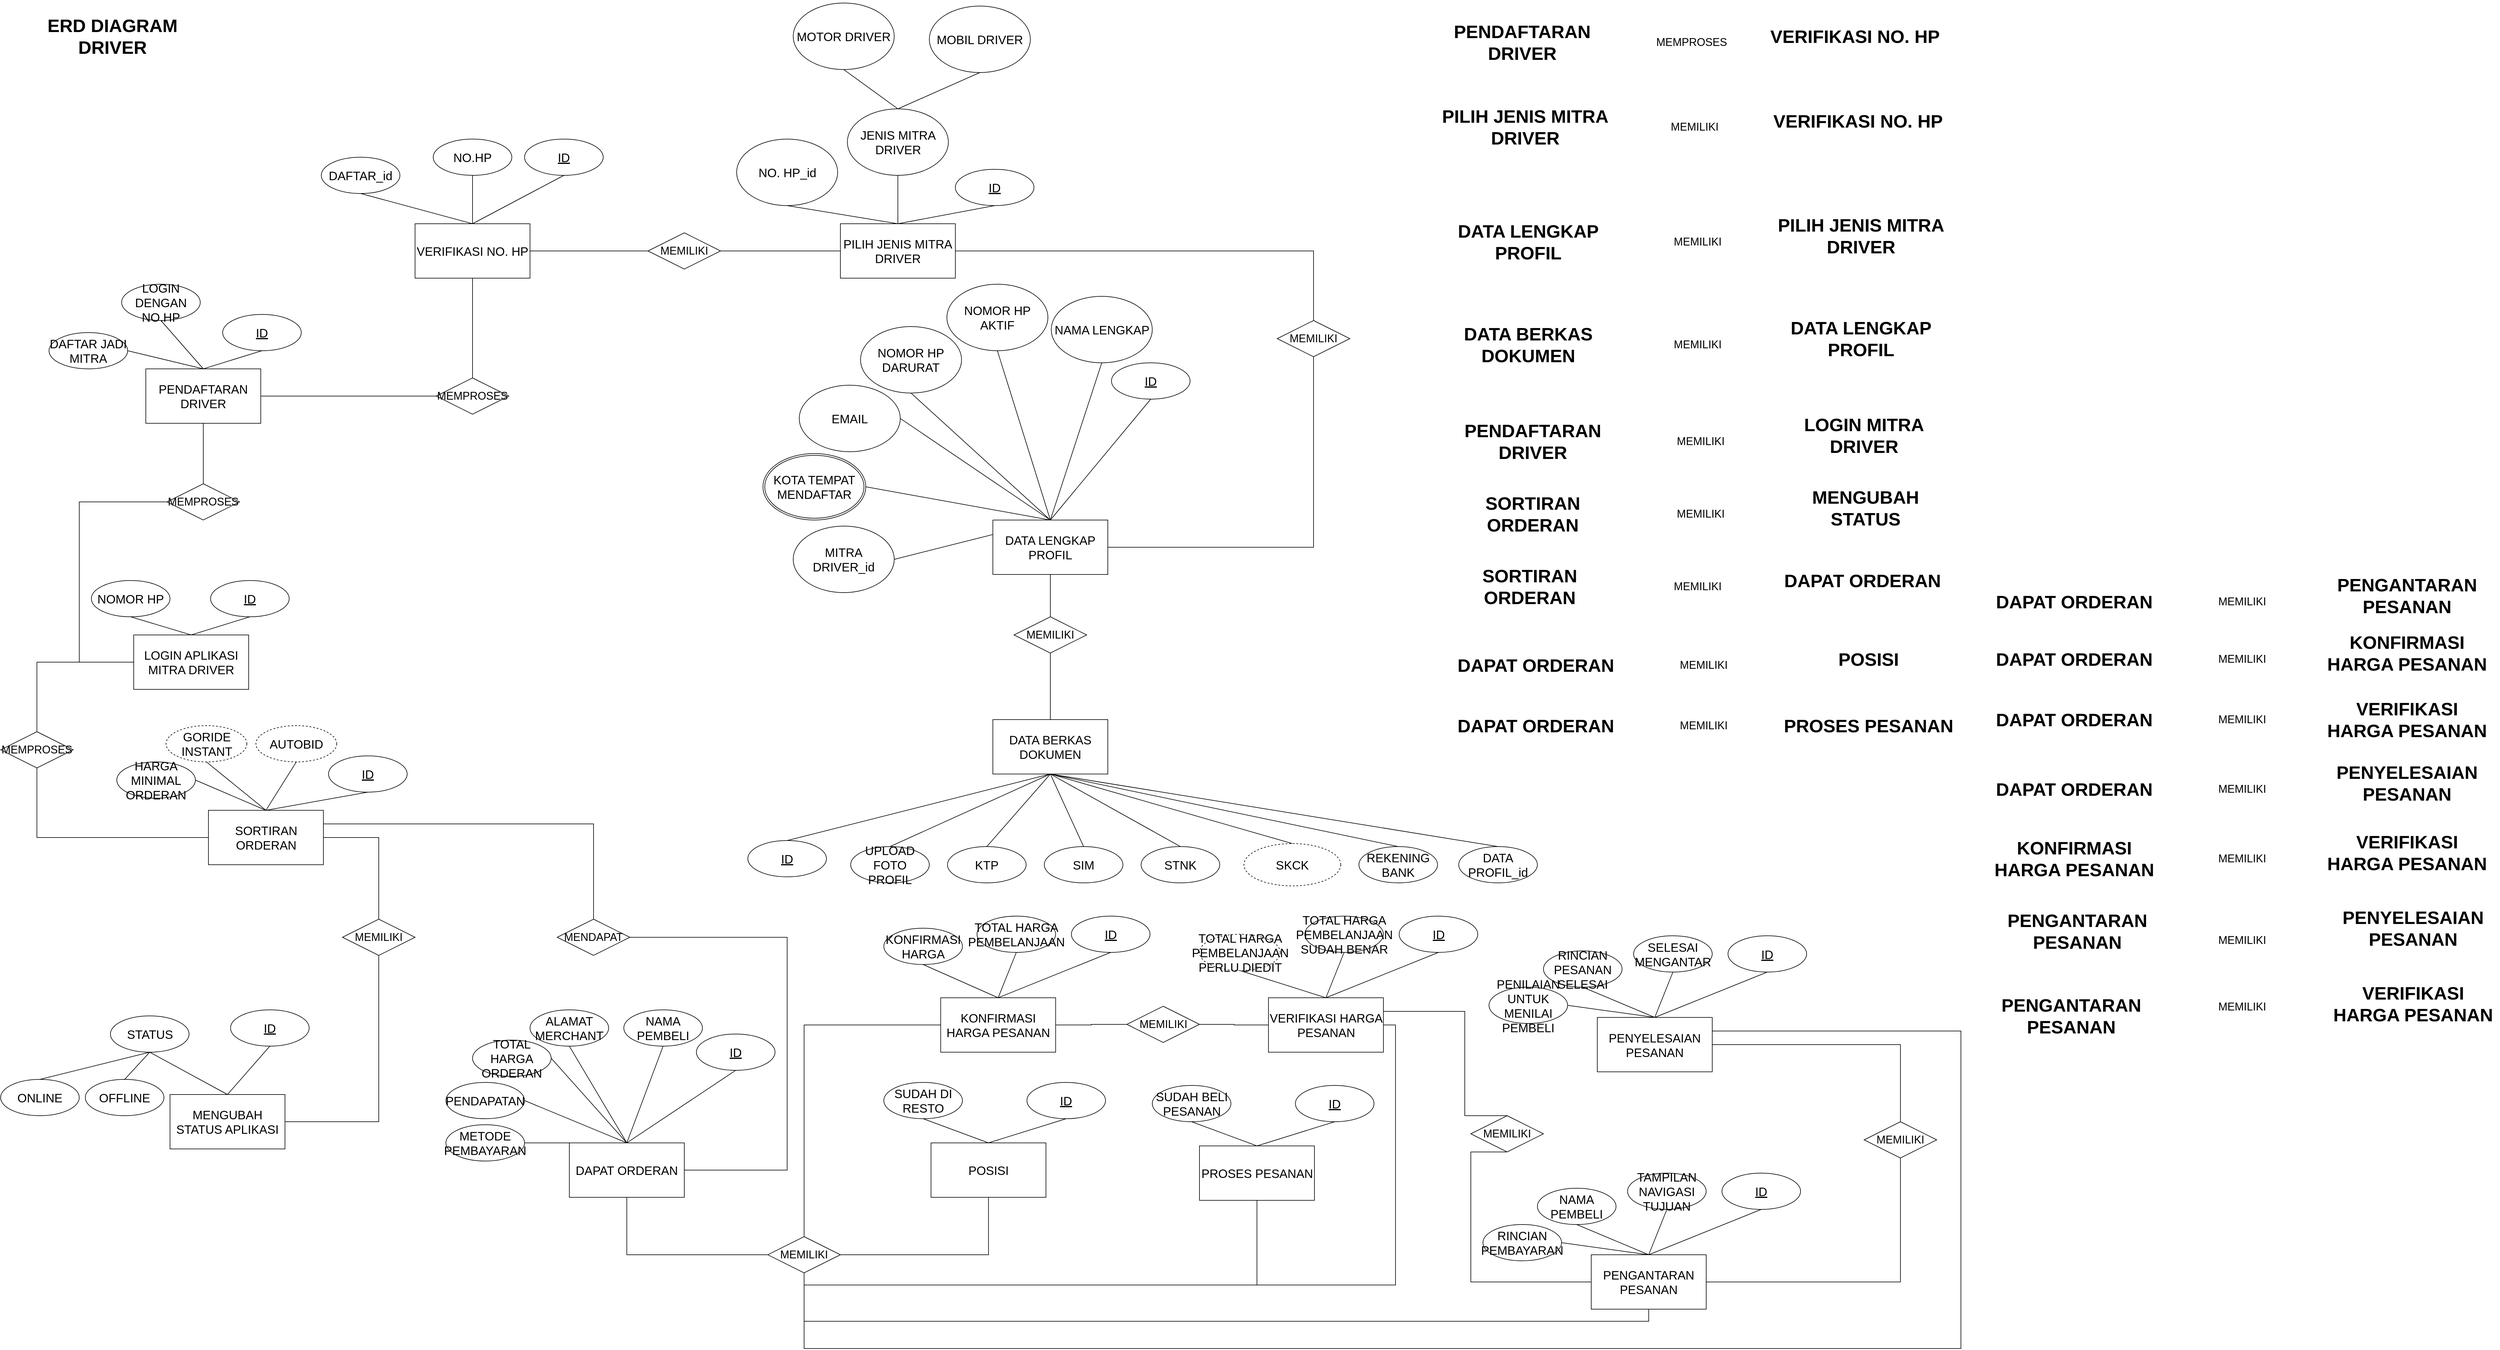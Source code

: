 <mxfile version="16.1.2" type="device"><diagram id="XaA96rQEQjNND8y2-Vm9" name="Page-1"><mxGraphModel dx="2560" dy="1570" grid="1" gridSize="10" guides="1" tooltips="1" connect="1" arrows="1" fold="1" page="1" pageScale="1" pageWidth="3300" pageHeight="2339" math="0" shadow="0"><root><mxCell id="0"/><mxCell id="1" parent="0"/><mxCell id="8bLOXhI4YqdYxX6fsfaJ-1" style="rounded=0;orthogonalLoop=1;jettySize=auto;html=1;exitX=0.5;exitY=0;exitDx=0;exitDy=0;fontSize=20;entryX=0.5;entryY=1;entryDx=0;entryDy=0;endArrow=none;endFill=0;" parent="1" source="8bLOXhI4YqdYxX6fsfaJ-7" target="8bLOXhI4YqdYxX6fsfaJ-8" edge="1"><mxGeometry relative="1" as="geometry"><mxPoint x="1658" y="410" as="targetPoint"/></mxGeometry></mxCell><mxCell id="8bLOXhI4YqdYxX6fsfaJ-4" style="edgeStyle=none;rounded=0;orthogonalLoop=1;jettySize=auto;html=1;exitX=0.5;exitY=0;exitDx=0;exitDy=0;entryX=0.5;entryY=1;entryDx=0;entryDy=0;fontSize=20;endArrow=none;endFill=0;" parent="1" source="8bLOXhI4YqdYxX6fsfaJ-7" target="8bLOXhI4YqdYxX6fsfaJ-21" edge="1"><mxGeometry relative="1" as="geometry"/></mxCell><mxCell id="8bLOXhI4YqdYxX6fsfaJ-5" style="edgeStyle=orthogonalEdgeStyle;rounded=0;orthogonalLoop=1;jettySize=auto;html=1;exitX=1;exitY=0.5;exitDx=0;exitDy=0;entryX=0.5;entryY=0;entryDx=0;entryDy=0;fontSize=18;endArrow=none;endFill=0;" parent="1" source="8bLOXhI4YqdYxX6fsfaJ-7" target="8bLOXhI4YqdYxX6fsfaJ-57" edge="1"><mxGeometry relative="1" as="geometry"/></mxCell><mxCell id="ojFgN4DYveqBGAkQp3Hh-20" style="edgeStyle=none;rounded=0;orthogonalLoop=1;jettySize=auto;html=1;exitX=0.5;exitY=0;exitDx=0;exitDy=0;entryX=0.5;entryY=1;entryDx=0;entryDy=0;fontSize=20;endArrow=none;endFill=0;" parent="1" source="8bLOXhI4YqdYxX6fsfaJ-7" target="ojFgN4DYveqBGAkQp3Hh-19" edge="1"><mxGeometry relative="1" as="geometry"/></mxCell><mxCell id="8bLOXhI4YqdYxX6fsfaJ-7" value="PILIH JENIS MITRA DRIVER" style="rounded=0;whiteSpace=wrap;html=1;fontSize=20;" parent="1" vertex="1"><mxGeometry x="1408" y="440" width="190" height="90" as="geometry"/></mxCell><mxCell id="8bLOXhI4YqdYxX6fsfaJ-8" value="ID" style="ellipse;whiteSpace=wrap;html=1;align=center;fontSize=20;fontStyle=4" parent="1" vertex="1"><mxGeometry x="1598" y="350" width="130" height="60" as="geometry"/></mxCell><mxCell id="8bLOXhI4YqdYxX6fsfaJ-11" style="rounded=0;orthogonalLoop=1;jettySize=auto;html=1;exitX=0.5;exitY=0;exitDx=0;exitDy=0;fontSize=20;entryX=0.5;entryY=1;entryDx=0;entryDy=0;endArrow=none;endFill=0;" parent="1" source="8bLOXhI4YqdYxX6fsfaJ-17" target="8bLOXhI4YqdYxX6fsfaJ-18" edge="1"><mxGeometry relative="1" as="geometry"/></mxCell><mxCell id="8bLOXhI4YqdYxX6fsfaJ-14" style="edgeStyle=none;rounded=0;orthogonalLoop=1;jettySize=auto;html=1;exitX=0.5;exitY=0;exitDx=0;exitDy=0;entryX=0.5;entryY=1;entryDx=0;entryDy=0;fontSize=20;endArrow=none;endFill=0;" parent="1" source="8bLOXhI4YqdYxX6fsfaJ-17" target="8bLOXhI4YqdYxX6fsfaJ-29" edge="1"><mxGeometry relative="1" as="geometry"/></mxCell><mxCell id="8bLOXhI4YqdYxX6fsfaJ-15" style="edgeStyle=none;rounded=0;orthogonalLoop=1;jettySize=auto;html=1;exitX=1;exitY=0.5;exitDx=0;exitDy=0;entryX=0;entryY=0.5;entryDx=0;entryDy=0;fontSize=18;endArrow=none;endFill=0;" parent="1" source="8bLOXhI4YqdYxX6fsfaJ-17" target="8bLOXhI4YqdYxX6fsfaJ-55" edge="1"><mxGeometry relative="1" as="geometry"/></mxCell><mxCell id="ojFgN4DYveqBGAkQp3Hh-18" style="edgeStyle=none;rounded=0;orthogonalLoop=1;jettySize=auto;html=1;exitX=0.5;exitY=0;exitDx=0;exitDy=0;entryX=0.5;entryY=1;entryDx=0;entryDy=0;fontSize=20;endArrow=none;endFill=0;" parent="1" source="8bLOXhI4YqdYxX6fsfaJ-17" target="ojFgN4DYveqBGAkQp3Hh-17" edge="1"><mxGeometry relative="1" as="geometry"/></mxCell><mxCell id="8bLOXhI4YqdYxX6fsfaJ-17" value="VERIFIKASI NO. HP" style="rounded=0;whiteSpace=wrap;html=1;fontSize=20;" parent="1" vertex="1"><mxGeometry x="705" y="440" width="190" height="90" as="geometry"/></mxCell><mxCell id="8bLOXhI4YqdYxX6fsfaJ-18" value="ID" style="ellipse;whiteSpace=wrap;html=1;align=center;fontSize=20;fontStyle=4" parent="1" vertex="1"><mxGeometry x="886" y="300" width="130" height="60" as="geometry"/></mxCell><mxCell id="ojFgN4DYveqBGAkQp3Hh-15" style="edgeStyle=none;rounded=0;orthogonalLoop=1;jettySize=auto;html=1;exitX=0.5;exitY=0;exitDx=0;exitDy=0;entryX=0.5;entryY=1;entryDx=0;entryDy=0;fontSize=20;endArrow=none;endFill=0;" parent="1" source="8bLOXhI4YqdYxX6fsfaJ-21" target="ojFgN4DYveqBGAkQp3Hh-13" edge="1"><mxGeometry relative="1" as="geometry"/></mxCell><mxCell id="ojFgN4DYveqBGAkQp3Hh-16" style="edgeStyle=none;rounded=0;orthogonalLoop=1;jettySize=auto;html=1;exitX=0.5;exitY=0;exitDx=0;exitDy=0;entryX=0.5;entryY=1;entryDx=0;entryDy=0;fontSize=20;endArrow=none;endFill=0;" parent="1" source="8bLOXhI4YqdYxX6fsfaJ-21" target="ojFgN4DYveqBGAkQp3Hh-14" edge="1"><mxGeometry relative="1" as="geometry"/></mxCell><mxCell id="8bLOXhI4YqdYxX6fsfaJ-21" value="JENIS MITRA DRIVER" style="ellipse;whiteSpace=wrap;html=1;align=center;fontSize=20;" parent="1" vertex="1"><mxGeometry x="1419.5" y="250" width="167" height="110" as="geometry"/></mxCell><mxCell id="8bLOXhI4YqdYxX6fsfaJ-22" style="rounded=0;orthogonalLoop=1;jettySize=auto;html=1;exitX=0.5;exitY=0;exitDx=0;exitDy=0;fontSize=20;entryX=0.5;entryY=1;entryDx=0;entryDy=0;endArrow=none;endFill=0;" parent="1" source="8bLOXhI4YqdYxX6fsfaJ-26" target="8bLOXhI4YqdYxX6fsfaJ-27" edge="1"><mxGeometry relative="1" as="geometry"/></mxCell><mxCell id="8bLOXhI4YqdYxX6fsfaJ-23" style="edgeStyle=none;rounded=0;orthogonalLoop=1;jettySize=auto;html=1;exitX=0.5;exitY=0;exitDx=0;exitDy=0;entryX=0.5;entryY=1;entryDx=0;entryDy=0;fontSize=20;endArrow=none;endFill=0;" parent="1" source="8bLOXhI4YqdYxX6fsfaJ-26" target="8bLOXhI4YqdYxX6fsfaJ-42" edge="1"><mxGeometry relative="1" as="geometry"><mxPoint x="297" y="600" as="targetPoint"/></mxGeometry></mxCell><mxCell id="8bLOXhI4YqdYxX6fsfaJ-24" style="edgeStyle=none;rounded=0;orthogonalLoop=1;jettySize=auto;html=1;exitX=0.5;exitY=0;exitDx=0;exitDy=0;entryX=1;entryY=0.5;entryDx=0;entryDy=0;fontSize=20;endArrow=none;endFill=0;" parent="1" source="8bLOXhI4YqdYxX6fsfaJ-26" target="8bLOXhI4YqdYxX6fsfaJ-28" edge="1"><mxGeometry relative="1" as="geometry"/></mxCell><mxCell id="8bLOXhI4YqdYxX6fsfaJ-25" style="edgeStyle=none;rounded=0;orthogonalLoop=1;jettySize=auto;html=1;exitX=1;exitY=0.5;exitDx=0;exitDy=0;entryX=0;entryY=0.5;entryDx=0;entryDy=0;fontSize=18;endArrow=none;endFill=0;" parent="1" source="8bLOXhI4YqdYxX6fsfaJ-26" target="8bLOXhI4YqdYxX6fsfaJ-53" edge="1"><mxGeometry relative="1" as="geometry"/></mxCell><mxCell id="jzUqQ6FPXYWXx7Y6ZPmQ-38" style="edgeStyle=orthogonalEdgeStyle;rounded=0;orthogonalLoop=1;jettySize=auto;html=1;exitX=0.5;exitY=1;exitDx=0;exitDy=0;entryX=0.5;entryY=0;entryDx=0;entryDy=0;endArrow=none;endFill=0;" edge="1" parent="1" source="8bLOXhI4YqdYxX6fsfaJ-26" target="jzUqQ6FPXYWXx7Y6ZPmQ-37"><mxGeometry relative="1" as="geometry"/></mxCell><mxCell id="8bLOXhI4YqdYxX6fsfaJ-26" value="PENDAFTARAN DRIVER" style="rounded=0;whiteSpace=wrap;html=1;fontSize=20;" parent="1" vertex="1"><mxGeometry x="260" y="680" width="190" height="90" as="geometry"/></mxCell><mxCell id="8bLOXhI4YqdYxX6fsfaJ-27" value="ID" style="ellipse;whiteSpace=wrap;html=1;align=center;fontSize=20;fontStyle=4" parent="1" vertex="1"><mxGeometry x="387" y="590" width="130" height="60" as="geometry"/></mxCell><mxCell id="8bLOXhI4YqdYxX6fsfaJ-28" value="DAFTAR JADI MITRA" style="ellipse;whiteSpace=wrap;html=1;align=center;fontSize=20;" parent="1" vertex="1"><mxGeometry x="100" y="620" width="130" height="60" as="geometry"/></mxCell><mxCell id="8bLOXhI4YqdYxX6fsfaJ-29" value="NO.HP" style="ellipse;whiteSpace=wrap;html=1;align=center;fontSize=20;" parent="1" vertex="1"><mxGeometry x="735" y="300" width="130" height="60" as="geometry"/></mxCell><mxCell id="8bLOXhI4YqdYxX6fsfaJ-30" style="rounded=0;orthogonalLoop=1;jettySize=auto;html=1;exitX=0.5;exitY=0;exitDx=0;exitDy=0;fontSize=20;entryX=0.5;entryY=1;entryDx=0;entryDy=0;endArrow=none;endFill=0;" parent="1" source="8bLOXhI4YqdYxX6fsfaJ-38" target="8bLOXhI4YqdYxX6fsfaJ-39" edge="1"><mxGeometry relative="1" as="geometry"><mxPoint x="1916" y="730" as="targetPoint"/></mxGeometry></mxCell><mxCell id="8bLOXhI4YqdYxX6fsfaJ-31" style="edgeStyle=none;rounded=0;orthogonalLoop=1;jettySize=auto;html=1;exitX=0.5;exitY=0;exitDx=0;exitDy=0;entryX=0.5;entryY=1;entryDx=0;entryDy=0;fontSize=20;endArrow=none;endFill=0;" parent="1" source="8bLOXhI4YqdYxX6fsfaJ-38" target="8bLOXhI4YqdYxX6fsfaJ-43" edge="1"><mxGeometry relative="1" as="geometry"><mxPoint x="1679.5" y="650" as="targetPoint"/></mxGeometry></mxCell><mxCell id="8bLOXhI4YqdYxX6fsfaJ-32" style="edgeStyle=none;rounded=0;orthogonalLoop=1;jettySize=auto;html=1;exitX=0.5;exitY=0;exitDx=0;exitDy=0;entryX=0.5;entryY=1;entryDx=0;entryDy=0;fontSize=20;endArrow=none;endFill=0;" parent="1" source="8bLOXhI4YqdYxX6fsfaJ-38" target="8bLOXhI4YqdYxX6fsfaJ-44" edge="1"><mxGeometry relative="1" as="geometry"><mxPoint x="1584.0" y="727" as="targetPoint"/></mxGeometry></mxCell><mxCell id="8bLOXhI4YqdYxX6fsfaJ-33" style="edgeStyle=none;rounded=0;orthogonalLoop=1;jettySize=auto;html=1;exitX=0.5;exitY=0;exitDx=0;exitDy=0;entryX=0.5;entryY=1;entryDx=0;entryDy=0;fontSize=20;endArrow=none;endFill=0;" parent="1" source="8bLOXhI4YqdYxX6fsfaJ-38" target="8bLOXhI4YqdYxX6fsfaJ-40" edge="1"><mxGeometry relative="1" as="geometry"/></mxCell><mxCell id="8bLOXhI4YqdYxX6fsfaJ-34" style="rounded=0;orthogonalLoop=1;jettySize=auto;html=1;exitX=0.5;exitY=0;exitDx=0;exitDy=0;entryX=1;entryY=0.5;entryDx=0;entryDy=0;endArrow=none;endFill=0;" parent="1" source="8bLOXhI4YqdYxX6fsfaJ-38" target="8bLOXhI4YqdYxX6fsfaJ-45" edge="1"><mxGeometry relative="1" as="geometry"/></mxCell><mxCell id="8bLOXhI4YqdYxX6fsfaJ-35" style="edgeStyle=none;rounded=0;orthogonalLoop=1;jettySize=auto;html=1;exitX=0.5;exitY=0;exitDx=0;exitDy=0;entryX=1;entryY=0.5;entryDx=0;entryDy=0;endArrow=none;endFill=0;" parent="1" source="8bLOXhI4YqdYxX6fsfaJ-38" target="ojFgN4DYveqBGAkQp3Hh-12" edge="1"><mxGeometry relative="1" as="geometry"><mxPoint x="1517" y="885" as="targetPoint"/></mxGeometry></mxCell><mxCell id="8bLOXhI4YqdYxX6fsfaJ-36" style="rounded=0;orthogonalLoop=1;jettySize=auto;html=1;exitX=0.5;exitY=1;exitDx=0;exitDy=0;entryX=0.5;entryY=0;entryDx=0;entryDy=0;fontSize=18;endArrow=none;endFill=0;" parent="1" source="8bLOXhI4YqdYxX6fsfaJ-38" target="8bLOXhI4YqdYxX6fsfaJ-59" edge="1"><mxGeometry relative="1" as="geometry"/></mxCell><mxCell id="ojFgN4DYveqBGAkQp3Hh-22" style="edgeStyle=none;rounded=0;orthogonalLoop=1;jettySize=auto;html=1;exitX=0.5;exitY=0;exitDx=0;exitDy=0;entryX=1;entryY=0.5;entryDx=0;entryDy=0;fontSize=20;endArrow=none;endFill=0;" parent="1" source="8bLOXhI4YqdYxX6fsfaJ-38" target="ojFgN4DYveqBGAkQp3Hh-21" edge="1"><mxGeometry relative="1" as="geometry"/></mxCell><mxCell id="8bLOXhI4YqdYxX6fsfaJ-38" value="DATA LENGKAP PROFIL" style="rounded=0;whiteSpace=wrap;html=1;fontSize=20;" parent="1" vertex="1"><mxGeometry x="1660" y="930" width="190" height="90" as="geometry"/></mxCell><mxCell id="8bLOXhI4YqdYxX6fsfaJ-39" value="ID" style="ellipse;whiteSpace=wrap;html=1;align=center;fontSize=20;fontStyle=4" parent="1" vertex="1"><mxGeometry x="1856" y="670" width="130" height="60" as="geometry"/></mxCell><mxCell id="8bLOXhI4YqdYxX6fsfaJ-40" value="NAMA LENGKAP" style="ellipse;whiteSpace=wrap;html=1;align=center;fontSize=20;" parent="1" vertex="1"><mxGeometry x="1756.5" y="560" width="167" height="110" as="geometry"/></mxCell><mxCell id="8bLOXhI4YqdYxX6fsfaJ-41" value="ERD DIAGRAM DRIVER" style="text;html=1;strokeColor=none;fillColor=none;align=center;verticalAlign=middle;whiteSpace=wrap;rounded=0;fontSize=30;fontStyle=1" parent="1" vertex="1"><mxGeometry x="60" y="70" width="290" height="120" as="geometry"/></mxCell><mxCell id="8bLOXhI4YqdYxX6fsfaJ-42" value="LOGIN DENGAN NO.HP" style="ellipse;whiteSpace=wrap;html=1;align=center;fontSize=20;" parent="1" vertex="1"><mxGeometry x="220" y="540" width="130" height="60" as="geometry"/></mxCell><mxCell id="8bLOXhI4YqdYxX6fsfaJ-43" value="NOMOR HP AKTIF" style="ellipse;whiteSpace=wrap;html=1;align=center;fontSize=20;" parent="1" vertex="1"><mxGeometry x="1584" y="540" width="167" height="110" as="geometry"/></mxCell><mxCell id="8bLOXhI4YqdYxX6fsfaJ-44" value="NOMOR HP DARURAT" style="ellipse;whiteSpace=wrap;html=1;align=center;fontSize=20;" parent="1" vertex="1"><mxGeometry x="1441.25" y="610" width="167" height="110" as="geometry"/></mxCell><mxCell id="8bLOXhI4YqdYxX6fsfaJ-45" value="EMAIL" style="ellipse;whiteSpace=wrap;html=1;align=center;fontSize=20;" parent="1" vertex="1"><mxGeometry x="1340" y="707" width="167" height="110" as="geometry"/></mxCell><mxCell id="8bLOXhI4YqdYxX6fsfaJ-47" style="rounded=0;orthogonalLoop=1;jettySize=auto;html=1;exitX=0.5;exitY=1;exitDx=0;exitDy=0;entryX=0.5;entryY=0;entryDx=0;entryDy=0;fontSize=20;endArrow=none;endFill=0;" parent="1" source="8bLOXhI4YqdYxX6fsfaJ-49" target="8bLOXhI4YqdYxX6fsfaJ-50" edge="1"><mxGeometry relative="1" as="geometry"/></mxCell><mxCell id="8bLOXhI4YqdYxX6fsfaJ-48" style="edgeStyle=none;rounded=0;orthogonalLoop=1;jettySize=auto;html=1;exitX=0.5;exitY=1;exitDx=0;exitDy=0;entryX=0.5;entryY=0;entryDx=0;entryDy=0;fontSize=20;endArrow=none;endFill=0;" parent="1" source="8bLOXhI4YqdYxX6fsfaJ-49" target="8bLOXhI4YqdYxX6fsfaJ-51" edge="1"><mxGeometry relative="1" as="geometry"/></mxCell><mxCell id="ojFgN4DYveqBGAkQp3Hh-7" style="rounded=0;orthogonalLoop=1;jettySize=auto;html=1;exitX=0.5;exitY=1;exitDx=0;exitDy=0;entryX=0.5;entryY=0;entryDx=0;entryDy=0;fontSize=20;endArrow=none;endFill=0;" parent="1" source="8bLOXhI4YqdYxX6fsfaJ-49" target="ojFgN4DYveqBGAkQp3Hh-1" edge="1"><mxGeometry relative="1" as="geometry"/></mxCell><mxCell id="ojFgN4DYveqBGAkQp3Hh-8" style="edgeStyle=none;rounded=0;orthogonalLoop=1;jettySize=auto;html=1;exitX=0.5;exitY=1;exitDx=0;exitDy=0;entryX=0.5;entryY=0;entryDx=0;entryDy=0;fontSize=20;endArrow=none;endFill=0;" parent="1" source="8bLOXhI4YqdYxX6fsfaJ-49" target="ojFgN4DYveqBGAkQp3Hh-2" edge="1"><mxGeometry relative="1" as="geometry"/></mxCell><mxCell id="ojFgN4DYveqBGAkQp3Hh-9" style="edgeStyle=none;rounded=0;orthogonalLoop=1;jettySize=auto;html=1;exitX=0.5;exitY=1;exitDx=0;exitDy=0;entryX=0.5;entryY=0;entryDx=0;entryDy=0;fontSize=20;endArrow=none;endFill=0;" parent="1" source="8bLOXhI4YqdYxX6fsfaJ-49" target="ojFgN4DYveqBGAkQp3Hh-3" edge="1"><mxGeometry relative="1" as="geometry"/></mxCell><mxCell id="ojFgN4DYveqBGAkQp3Hh-10" style="edgeStyle=none;rounded=0;orthogonalLoop=1;jettySize=auto;html=1;exitX=0.5;exitY=1;exitDx=0;exitDy=0;entryX=0.5;entryY=0;entryDx=0;entryDy=0;fontSize=20;endArrow=none;endFill=0;" parent="1" source="8bLOXhI4YqdYxX6fsfaJ-49" target="ojFgN4DYveqBGAkQp3Hh-5" edge="1"><mxGeometry relative="1" as="geometry"/></mxCell><mxCell id="ojFgN4DYveqBGAkQp3Hh-11" style="edgeStyle=none;rounded=0;orthogonalLoop=1;jettySize=auto;html=1;exitX=0.5;exitY=1;exitDx=0;exitDy=0;entryX=0.5;entryY=0;entryDx=0;entryDy=0;fontSize=20;endArrow=none;endFill=0;" parent="1" source="8bLOXhI4YqdYxX6fsfaJ-49" target="ojFgN4DYveqBGAkQp3Hh-6" edge="1"><mxGeometry relative="1" as="geometry"/></mxCell><mxCell id="ojFgN4DYveqBGAkQp3Hh-24" style="edgeStyle=none;rounded=0;orthogonalLoop=1;jettySize=auto;html=1;exitX=0.5;exitY=1;exitDx=0;exitDy=0;entryX=0.5;entryY=0;entryDx=0;entryDy=0;fontSize=20;endArrow=none;endFill=0;" parent="1" source="8bLOXhI4YqdYxX6fsfaJ-49" target="ojFgN4DYveqBGAkQp3Hh-23" edge="1"><mxGeometry relative="1" as="geometry"/></mxCell><mxCell id="8bLOXhI4YqdYxX6fsfaJ-49" value="DATA BERKAS DOKUMEN" style="rounded=0;whiteSpace=wrap;html=1;fontSize=20;" parent="1" vertex="1"><mxGeometry x="1660" y="1260" width="190" height="90" as="geometry"/></mxCell><mxCell id="8bLOXhI4YqdYxX6fsfaJ-50" value="ID" style="ellipse;whiteSpace=wrap;html=1;align=center;fontSize=20;fontStyle=4" parent="1" vertex="1"><mxGeometry x="1255" y="1460" width="130" height="60" as="geometry"/></mxCell><mxCell id="8bLOXhI4YqdYxX6fsfaJ-51" value="UPLOAD FOTO PROFIL" style="ellipse;whiteSpace=wrap;html=1;align=center;fontSize=20;" parent="1" vertex="1"><mxGeometry x="1425" y="1470" width="130" height="60" as="geometry"/></mxCell><mxCell id="8bLOXhI4YqdYxX6fsfaJ-52" style="edgeStyle=none;rounded=0;orthogonalLoop=1;jettySize=auto;html=1;exitX=0.5;exitY=0;exitDx=0;exitDy=0;entryX=0.5;entryY=1;entryDx=0;entryDy=0;fontSize=18;endArrow=none;endFill=0;" parent="1" source="8bLOXhI4YqdYxX6fsfaJ-53" target="8bLOXhI4YqdYxX6fsfaJ-17" edge="1"><mxGeometry relative="1" as="geometry"/></mxCell><mxCell id="8bLOXhI4YqdYxX6fsfaJ-53" value="MEMPROSES" style="shape=rhombus;perimeter=rhombusPerimeter;whiteSpace=wrap;html=1;align=center;fontSize=18;" parent="1" vertex="1"><mxGeometry x="740" y="695" width="120" height="60" as="geometry"/></mxCell><mxCell id="8bLOXhI4YqdYxX6fsfaJ-54" style="edgeStyle=none;rounded=0;orthogonalLoop=1;jettySize=auto;html=1;entryX=0;entryY=0.5;entryDx=0;entryDy=0;fontSize=18;endArrow=none;endFill=0;exitX=1;exitY=0.5;exitDx=0;exitDy=0;" parent="1" source="8bLOXhI4YqdYxX6fsfaJ-55" target="8bLOXhI4YqdYxX6fsfaJ-7" edge="1"><mxGeometry relative="1" as="geometry"><mxPoint x="1200" y="520" as="sourcePoint"/></mxGeometry></mxCell><mxCell id="8bLOXhI4YqdYxX6fsfaJ-55" value="MEMILIKI" style="shape=rhombus;perimeter=rhombusPerimeter;whiteSpace=wrap;html=1;align=center;fontSize=18;" parent="1" vertex="1"><mxGeometry x="1090" y="455" width="120" height="60" as="geometry"/></mxCell><mxCell id="8bLOXhI4YqdYxX6fsfaJ-56" style="edgeStyle=orthogonalEdgeStyle;rounded=0;orthogonalLoop=1;jettySize=auto;html=1;exitX=0.5;exitY=1;exitDx=0;exitDy=0;entryX=1;entryY=0.5;entryDx=0;entryDy=0;fontSize=18;endArrow=none;endFill=0;" parent="1" source="8bLOXhI4YqdYxX6fsfaJ-57" target="8bLOXhI4YqdYxX6fsfaJ-38" edge="1"><mxGeometry relative="1" as="geometry"/></mxCell><mxCell id="8bLOXhI4YqdYxX6fsfaJ-57" value="MEMILIKI" style="shape=rhombus;perimeter=rhombusPerimeter;whiteSpace=wrap;html=1;align=center;fontSize=18;" parent="1" vertex="1"><mxGeometry x="2130" y="600" width="120" height="60" as="geometry"/></mxCell><mxCell id="8bLOXhI4YqdYxX6fsfaJ-58" style="rounded=0;orthogonalLoop=1;jettySize=auto;html=1;exitX=0.5;exitY=1;exitDx=0;exitDy=0;entryX=0.5;entryY=0;entryDx=0;entryDy=0;fontSize=18;endArrow=none;endFill=0;" parent="1" source="8bLOXhI4YqdYxX6fsfaJ-59" target="8bLOXhI4YqdYxX6fsfaJ-49" edge="1"><mxGeometry relative="1" as="geometry"/></mxCell><mxCell id="8bLOXhI4YqdYxX6fsfaJ-59" value="MEMILIKI" style="shape=rhombus;perimeter=rhombusPerimeter;whiteSpace=wrap;html=1;align=center;fontSize=18;" parent="1" vertex="1"><mxGeometry x="1695" y="1090" width="120" height="60" as="geometry"/></mxCell><mxCell id="8bLOXhI4YqdYxX6fsfaJ-63" value="PENDAFTARAN DRIVER" style="text;html=1;strokeColor=none;fillColor=none;align=center;verticalAlign=middle;whiteSpace=wrap;rounded=0;fontSize=30;fontStyle=1" parent="1" vertex="1"><mxGeometry x="2390" y="80" width="290" height="120" as="geometry"/></mxCell><mxCell id="8bLOXhI4YqdYxX6fsfaJ-64" value="VERIFIKASI NO. HP" style="text;html=1;strokeColor=none;fillColor=none;align=center;verticalAlign=middle;whiteSpace=wrap;rounded=0;fontSize=30;fontStyle=1" parent="1" vertex="1"><mxGeometry x="2940" y="70" width="290" height="120" as="geometry"/></mxCell><mxCell id="8bLOXhI4YqdYxX6fsfaJ-65" value="MEMPROSES" style="text;html=1;strokeColor=none;fillColor=none;align=center;verticalAlign=middle;whiteSpace=wrap;rounded=0;fontSize=18;" parent="1" vertex="1"><mxGeometry x="2740" y="105" width="150" height="70" as="geometry"/></mxCell><mxCell id="8bLOXhI4YqdYxX6fsfaJ-66" value="PILIH JENIS MITRA DRIVER" style="text;html=1;strokeColor=none;fillColor=none;align=center;verticalAlign=middle;whiteSpace=wrap;rounded=0;fontSize=30;fontStyle=1" parent="1" vertex="1"><mxGeometry x="2395" y="220" width="290" height="120" as="geometry"/></mxCell><mxCell id="8bLOXhI4YqdYxX6fsfaJ-67" value="VERIFIKASI NO. HP" style="text;html=1;strokeColor=none;fillColor=none;align=center;verticalAlign=middle;whiteSpace=wrap;rounded=0;fontSize=30;fontStyle=1" parent="1" vertex="1"><mxGeometry x="2945" y="210" width="290" height="120" as="geometry"/></mxCell><mxCell id="8bLOXhI4YqdYxX6fsfaJ-68" value="MEMILIKI" style="text;html=1;strokeColor=none;fillColor=none;align=center;verticalAlign=middle;whiteSpace=wrap;rounded=0;fontSize=18;" parent="1" vertex="1"><mxGeometry x="2745" y="245" width="150" height="70" as="geometry"/></mxCell><mxCell id="8bLOXhI4YqdYxX6fsfaJ-69" value="DATA LENGKAP PROFIL" style="text;html=1;strokeColor=none;fillColor=none;align=center;verticalAlign=middle;whiteSpace=wrap;rounded=0;fontSize=30;fontStyle=1" parent="1" vertex="1"><mxGeometry x="2400" y="410" width="290" height="120" as="geometry"/></mxCell><mxCell id="8bLOXhI4YqdYxX6fsfaJ-70" value="PILIH JENIS MITRA DRIVER" style="text;html=1;strokeColor=none;fillColor=none;align=center;verticalAlign=middle;whiteSpace=wrap;rounded=0;fontSize=30;fontStyle=1" parent="1" vertex="1"><mxGeometry x="2950" y="400" width="290" height="120" as="geometry"/></mxCell><mxCell id="8bLOXhI4YqdYxX6fsfaJ-71" value="MEMILIKI" style="text;html=1;strokeColor=none;fillColor=none;align=center;verticalAlign=middle;whiteSpace=wrap;rounded=0;fontSize=18;" parent="1" vertex="1"><mxGeometry x="2750" y="435" width="150" height="70" as="geometry"/></mxCell><mxCell id="8bLOXhI4YqdYxX6fsfaJ-72" value="DATA BERKAS DOKUMEN" style="text;html=1;strokeColor=none;fillColor=none;align=center;verticalAlign=middle;whiteSpace=wrap;rounded=0;fontSize=30;fontStyle=1" parent="1" vertex="1"><mxGeometry x="2400" y="580" width="290" height="120" as="geometry"/></mxCell><mxCell id="8bLOXhI4YqdYxX6fsfaJ-73" value="DATA LENGKAP PROFIL" style="text;html=1;strokeColor=none;fillColor=none;align=center;verticalAlign=middle;whiteSpace=wrap;rounded=0;fontSize=30;fontStyle=1" parent="1" vertex="1"><mxGeometry x="2950" y="570" width="290" height="120" as="geometry"/></mxCell><mxCell id="8bLOXhI4YqdYxX6fsfaJ-74" value="MEMILIKI" style="text;html=1;strokeColor=none;fillColor=none;align=center;verticalAlign=middle;whiteSpace=wrap;rounded=0;fontSize=18;" parent="1" vertex="1"><mxGeometry x="2750" y="605" width="150" height="70" as="geometry"/></mxCell><mxCell id="ojFgN4DYveqBGAkQp3Hh-1" value="KTP" style="ellipse;whiteSpace=wrap;html=1;align=center;fontSize=20;" parent="1" vertex="1"><mxGeometry x="1585" y="1470" width="130" height="60" as="geometry"/></mxCell><mxCell id="ojFgN4DYveqBGAkQp3Hh-2" value="SIM" style="ellipse;whiteSpace=wrap;html=1;align=center;fontSize=20;" parent="1" vertex="1"><mxGeometry x="1745" y="1470" width="130" height="60" as="geometry"/></mxCell><mxCell id="ojFgN4DYveqBGAkQp3Hh-3" value="STNK" style="ellipse;whiteSpace=wrap;html=1;align=center;fontSize=20;" parent="1" vertex="1"><mxGeometry x="1905" y="1470" width="130" height="60" as="geometry"/></mxCell><mxCell id="ojFgN4DYveqBGAkQp3Hh-5" value="SKCK" style="ellipse;whiteSpace=wrap;html=1;align=center;dashed=1;fontSize=20;" parent="1" vertex="1"><mxGeometry x="2075" y="1465" width="160" height="70" as="geometry"/></mxCell><mxCell id="ojFgN4DYveqBGAkQp3Hh-6" value="REKENING BANK" style="ellipse;whiteSpace=wrap;html=1;align=center;fontSize=20;" parent="1" vertex="1"><mxGeometry x="2265" y="1470" width="130" height="60" as="geometry"/></mxCell><mxCell id="ojFgN4DYveqBGAkQp3Hh-12" value="KOTA TEMPAT MENDAFTAR" style="ellipse;shape=doubleEllipse;margin=3;whiteSpace=wrap;html=1;align=center;fontSize=20;" parent="1" vertex="1"><mxGeometry x="1280" y="820" width="170" height="110" as="geometry"/></mxCell><mxCell id="ojFgN4DYveqBGAkQp3Hh-13" value="MOTOR DRIVER" style="ellipse;whiteSpace=wrap;html=1;align=center;fontSize=20;" parent="1" vertex="1"><mxGeometry x="1330" y="75" width="167" height="110" as="geometry"/></mxCell><mxCell id="ojFgN4DYveqBGAkQp3Hh-14" value="MOBIL DRIVER" style="ellipse;whiteSpace=wrap;html=1;align=center;fontSize=20;" parent="1" vertex="1"><mxGeometry x="1555" y="80" width="167" height="110" as="geometry"/></mxCell><mxCell id="ojFgN4DYveqBGAkQp3Hh-17" value="DAFTAR_id" style="ellipse;whiteSpace=wrap;html=1;align=center;fontSize=20;" parent="1" vertex="1"><mxGeometry x="550" y="330" width="130" height="60" as="geometry"/></mxCell><mxCell id="ojFgN4DYveqBGAkQp3Hh-19" value="NO. HP_id" style="ellipse;whiteSpace=wrap;html=1;align=center;fontSize=20;" parent="1" vertex="1"><mxGeometry x="1236.5" y="300" width="167" height="110" as="geometry"/></mxCell><mxCell id="ojFgN4DYveqBGAkQp3Hh-21" value="MITRA DRIVER_id" style="ellipse;whiteSpace=wrap;html=1;align=center;fontSize=20;" parent="1" vertex="1"><mxGeometry x="1330" y="940" width="167" height="110" as="geometry"/></mxCell><mxCell id="ojFgN4DYveqBGAkQp3Hh-23" value="DATA PROFIL_id" style="ellipse;whiteSpace=wrap;html=1;align=center;fontSize=20;" parent="1" vertex="1"><mxGeometry x="2430" y="1470" width="130" height="60" as="geometry"/></mxCell><mxCell id="BOyODeTQ8DXgeVB1vZfc-2" style="rounded=0;orthogonalLoop=1;jettySize=auto;html=1;exitX=0.5;exitY=0;exitDx=0;exitDy=0;fontSize=20;entryX=0.5;entryY=1;entryDx=0;entryDy=0;endArrow=none;endFill=0;" parent="1" source="BOyODeTQ8DXgeVB1vZfc-5" target="BOyODeTQ8DXgeVB1vZfc-6" edge="1"><mxGeometry relative="1" as="geometry"/></mxCell><mxCell id="BOyODeTQ8DXgeVB1vZfc-3" style="edgeStyle=none;rounded=0;orthogonalLoop=1;jettySize=auto;html=1;exitX=0.5;exitY=0;exitDx=0;exitDy=0;entryX=0.5;entryY=1;entryDx=0;entryDy=0;fontSize=20;endArrow=none;endFill=0;" parent="1" source="BOyODeTQ8DXgeVB1vZfc-5" target="BOyODeTQ8DXgeVB1vZfc-8" edge="1"><mxGeometry relative="1" as="geometry"><mxPoint x="277" y="1040" as="targetPoint"/></mxGeometry></mxCell><mxCell id="jzUqQ6FPXYWXx7Y6ZPmQ-74" style="edgeStyle=orthogonalEdgeStyle;rounded=0;orthogonalLoop=1;jettySize=auto;html=1;exitX=0;exitY=0.5;exitDx=0;exitDy=0;entryX=0.5;entryY=0;entryDx=0;entryDy=0;endArrow=none;endFill=0;" edge="1" parent="1" source="BOyODeTQ8DXgeVB1vZfc-5" target="jzUqQ6FPXYWXx7Y6ZPmQ-73"><mxGeometry relative="1" as="geometry"/></mxCell><mxCell id="BOyODeTQ8DXgeVB1vZfc-5" value="LOGIN APLIKASI MITRA DRIVER" style="rounded=0;whiteSpace=wrap;html=1;fontSize=20;" parent="1" vertex="1"><mxGeometry x="240" y="1120" width="190" height="90" as="geometry"/></mxCell><mxCell id="BOyODeTQ8DXgeVB1vZfc-6" value="ID" style="ellipse;whiteSpace=wrap;html=1;align=center;fontSize=20;fontStyle=4" parent="1" vertex="1"><mxGeometry x="367" y="1030" width="130" height="60" as="geometry"/></mxCell><mxCell id="BOyODeTQ8DXgeVB1vZfc-8" value="NOMOR HP" style="ellipse;whiteSpace=wrap;html=1;align=center;fontSize=20;" parent="1" vertex="1"><mxGeometry x="170" y="1030" width="130" height="60" as="geometry"/></mxCell><mxCell id="BOyODeTQ8DXgeVB1vZfc-9" style="rounded=0;orthogonalLoop=1;jettySize=auto;html=1;exitX=0.5;exitY=0;exitDx=0;exitDy=0;fontSize=20;entryX=0.5;entryY=1;entryDx=0;entryDy=0;endArrow=none;endFill=0;" parent="1" source="BOyODeTQ8DXgeVB1vZfc-11" target="BOyODeTQ8DXgeVB1vZfc-12" edge="1"><mxGeometry relative="1" as="geometry"/></mxCell><mxCell id="BOyODeTQ8DXgeVB1vZfc-10" style="edgeStyle=none;rounded=0;orthogonalLoop=1;jettySize=auto;html=1;exitX=0.5;exitY=0;exitDx=0;exitDy=0;entryX=0.5;entryY=1;entryDx=0;entryDy=0;fontSize=20;endArrow=none;endFill=0;" parent="1" source="BOyODeTQ8DXgeVB1vZfc-11" target="BOyODeTQ8DXgeVB1vZfc-13" edge="1"><mxGeometry relative="1" as="geometry"><mxPoint x="310" y="1750" as="targetPoint"/></mxGeometry></mxCell><mxCell id="BOyODeTQ8DXgeVB1vZfc-11" value="MENGUBAH STATUS APLIKASI" style="rounded=0;whiteSpace=wrap;html=1;fontSize=20;" parent="1" vertex="1"><mxGeometry x="300" y="1880" width="190" height="90" as="geometry"/></mxCell><mxCell id="BOyODeTQ8DXgeVB1vZfc-12" value="ID" style="ellipse;whiteSpace=wrap;html=1;align=center;fontSize=20;fontStyle=4" parent="1" vertex="1"><mxGeometry x="400" y="1740" width="130" height="60" as="geometry"/></mxCell><mxCell id="BOyODeTQ8DXgeVB1vZfc-16" style="rounded=0;orthogonalLoop=1;jettySize=auto;html=1;exitX=0.5;exitY=1;exitDx=0;exitDy=0;entryX=0.5;entryY=0;entryDx=0;entryDy=0;endArrow=none;endFill=0;" parent="1" source="BOyODeTQ8DXgeVB1vZfc-13" target="BOyODeTQ8DXgeVB1vZfc-14" edge="1"><mxGeometry relative="1" as="geometry"/></mxCell><mxCell id="BOyODeTQ8DXgeVB1vZfc-17" style="edgeStyle=none;rounded=0;orthogonalLoop=1;jettySize=auto;html=1;exitX=0.5;exitY=1;exitDx=0;exitDy=0;entryX=0.5;entryY=0;entryDx=0;entryDy=0;endArrow=none;endFill=0;" parent="1" source="BOyODeTQ8DXgeVB1vZfc-13" target="BOyODeTQ8DXgeVB1vZfc-15" edge="1"><mxGeometry relative="1" as="geometry"/></mxCell><mxCell id="BOyODeTQ8DXgeVB1vZfc-13" value="STATUS" style="ellipse;whiteSpace=wrap;html=1;align=center;fontSize=20;" parent="1" vertex="1"><mxGeometry x="201.5" y="1750" width="130" height="60" as="geometry"/></mxCell><mxCell id="BOyODeTQ8DXgeVB1vZfc-14" value="ONLINE" style="ellipse;whiteSpace=wrap;html=1;align=center;fontSize=20;" parent="1" vertex="1"><mxGeometry x="20" y="1855" width="130" height="60" as="geometry"/></mxCell><mxCell id="BOyODeTQ8DXgeVB1vZfc-15" value="OFFLINE" style="ellipse;whiteSpace=wrap;html=1;align=center;fontSize=20;" parent="1" vertex="1"><mxGeometry x="160" y="1855" width="130" height="60" as="geometry"/></mxCell><mxCell id="BOyODeTQ8DXgeVB1vZfc-18" style="rounded=0;orthogonalLoop=1;jettySize=auto;html=1;exitX=0.5;exitY=0;exitDx=0;exitDy=0;fontSize=20;entryX=0.5;entryY=1;entryDx=0;entryDy=0;endArrow=none;endFill=0;" parent="1" source="BOyODeTQ8DXgeVB1vZfc-20" target="BOyODeTQ8DXgeVB1vZfc-21" edge="1"><mxGeometry relative="1" as="geometry"/></mxCell><mxCell id="BOyODeTQ8DXgeVB1vZfc-19" style="edgeStyle=none;rounded=0;orthogonalLoop=1;jettySize=auto;html=1;exitX=0.5;exitY=0;exitDx=0;exitDy=0;entryX=0.5;entryY=1;entryDx=0;entryDy=0;fontSize=20;endArrow=none;endFill=0;" parent="1" source="BOyODeTQ8DXgeVB1vZfc-20" target="BOyODeTQ8DXgeVB1vZfc-23" edge="1"><mxGeometry relative="1" as="geometry"><mxPoint x="390" y="1310" as="targetPoint"/></mxGeometry></mxCell><mxCell id="BOyODeTQ8DXgeVB1vZfc-25" style="edgeStyle=none;rounded=0;orthogonalLoop=1;jettySize=auto;html=1;exitX=0.5;exitY=0;exitDx=0;exitDy=0;entryX=0.5;entryY=1;entryDx=0;entryDy=0;fontSize=20;endArrow=none;endFill=0;" parent="1" source="BOyODeTQ8DXgeVB1vZfc-20" target="BOyODeTQ8DXgeVB1vZfc-24" edge="1"><mxGeometry relative="1" as="geometry"/></mxCell><mxCell id="BOyODeTQ8DXgeVB1vZfc-29" style="edgeStyle=none;rounded=0;orthogonalLoop=1;jettySize=auto;html=1;exitX=0.5;exitY=0;exitDx=0;exitDy=0;entryX=1;entryY=0.5;entryDx=0;entryDy=0;fontSize=20;endArrow=none;endFill=0;" parent="1" source="BOyODeTQ8DXgeVB1vZfc-20" target="BOyODeTQ8DXgeVB1vZfc-28" edge="1"><mxGeometry relative="1" as="geometry"/></mxCell><mxCell id="jzUqQ6FPXYWXx7Y6ZPmQ-43" style="edgeStyle=orthogonalEdgeStyle;rounded=0;orthogonalLoop=1;jettySize=auto;html=1;exitX=1;exitY=0.5;exitDx=0;exitDy=0;entryX=0.5;entryY=0;entryDx=0;entryDy=0;endArrow=none;endFill=0;" edge="1" parent="1" source="BOyODeTQ8DXgeVB1vZfc-20" target="jzUqQ6FPXYWXx7Y6ZPmQ-41"><mxGeometry relative="1" as="geometry"/></mxCell><mxCell id="jzUqQ6FPXYWXx7Y6ZPmQ-46" style="edgeStyle=orthogonalEdgeStyle;rounded=0;orthogonalLoop=1;jettySize=auto;html=1;exitX=1;exitY=0.25;exitDx=0;exitDy=0;entryX=0.5;entryY=0;entryDx=0;entryDy=0;endArrow=none;endFill=0;" edge="1" parent="1" source="BOyODeTQ8DXgeVB1vZfc-20" target="jzUqQ6FPXYWXx7Y6ZPmQ-45"><mxGeometry relative="1" as="geometry"/></mxCell><mxCell id="BOyODeTQ8DXgeVB1vZfc-20" value="SORTIRAN ORDERAN" style="rounded=0;whiteSpace=wrap;html=1;fontSize=20;" parent="1" vertex="1"><mxGeometry x="363.5" y="1410" width="190" height="90" as="geometry"/></mxCell><mxCell id="BOyODeTQ8DXgeVB1vZfc-21" value="ID" style="ellipse;whiteSpace=wrap;html=1;align=center;fontSize=20;fontStyle=4" parent="1" vertex="1"><mxGeometry x="562" y="1320" width="130" height="60" as="geometry"/></mxCell><mxCell id="BOyODeTQ8DXgeVB1vZfc-23" value="AUTOBID" style="ellipse;whiteSpace=wrap;html=1;align=center;dashed=1;fontSize=20;" parent="1" vertex="1"><mxGeometry x="442" y="1270" width="133.5" height="60" as="geometry"/></mxCell><mxCell id="BOyODeTQ8DXgeVB1vZfc-24" value="GORIDE INSTANT" style="ellipse;whiteSpace=wrap;html=1;align=center;dashed=1;fontSize=20;" parent="1" vertex="1"><mxGeometry x="293.5" y="1270" width="133.5" height="60" as="geometry"/></mxCell><mxCell id="BOyODeTQ8DXgeVB1vZfc-28" value="HARGA MINIMAL ORDERAN" style="ellipse;whiteSpace=wrap;html=1;align=center;fontSize=20;" parent="1" vertex="1"><mxGeometry x="212" y="1330" width="130" height="60" as="geometry"/></mxCell><mxCell id="BOyODeTQ8DXgeVB1vZfc-30" style="rounded=0;orthogonalLoop=1;jettySize=auto;html=1;exitX=0.5;exitY=0;exitDx=0;exitDy=0;fontSize=20;entryX=0.5;entryY=1;entryDx=0;entryDy=0;endArrow=none;endFill=0;" parent="1" source="BOyODeTQ8DXgeVB1vZfc-32" target="BOyODeTQ8DXgeVB1vZfc-33" edge="1"><mxGeometry relative="1" as="geometry"/></mxCell><mxCell id="BOyODeTQ8DXgeVB1vZfc-31" style="edgeStyle=none;rounded=0;orthogonalLoop=1;jettySize=auto;html=1;exitX=0.5;exitY=0;exitDx=0;exitDy=0;entryX=0.5;entryY=1;entryDx=0;entryDy=0;fontSize=20;endArrow=none;endFill=0;" parent="1" source="BOyODeTQ8DXgeVB1vZfc-32" target="BOyODeTQ8DXgeVB1vZfc-36" edge="1"><mxGeometry relative="1" as="geometry"><mxPoint x="970" y="1695" as="targetPoint"/></mxGeometry></mxCell><mxCell id="BOyODeTQ8DXgeVB1vZfc-40" style="edgeStyle=none;rounded=0;orthogonalLoop=1;jettySize=auto;html=1;exitX=0.5;exitY=0;exitDx=0;exitDy=0;entryX=0.5;entryY=1;entryDx=0;entryDy=0;fontSize=20;endArrow=none;endFill=0;" parent="1" source="BOyODeTQ8DXgeVB1vZfc-32" target="BOyODeTQ8DXgeVB1vZfc-39" edge="1"><mxGeometry relative="1" as="geometry"/></mxCell><mxCell id="BOyODeTQ8DXgeVB1vZfc-42" style="edgeStyle=none;rounded=0;orthogonalLoop=1;jettySize=auto;html=1;exitX=0.5;exitY=0;exitDx=0;exitDy=0;entryX=1;entryY=0.5;entryDx=0;entryDy=0;fontSize=20;endArrow=none;endFill=0;" parent="1" source="BOyODeTQ8DXgeVB1vZfc-32" target="BOyODeTQ8DXgeVB1vZfc-41" edge="1"><mxGeometry relative="1" as="geometry"/></mxCell><mxCell id="BOyODeTQ8DXgeVB1vZfc-44" style="edgeStyle=none;rounded=0;orthogonalLoop=1;jettySize=auto;html=1;exitX=0.5;exitY=0;exitDx=0;exitDy=0;entryX=1;entryY=0.5;entryDx=0;entryDy=0;fontSize=20;endArrow=none;endFill=0;" parent="1" source="BOyODeTQ8DXgeVB1vZfc-32" target="BOyODeTQ8DXgeVB1vZfc-43" edge="1"><mxGeometry relative="1" as="geometry"/></mxCell><mxCell id="BOyODeTQ8DXgeVB1vZfc-46" style="edgeStyle=none;rounded=0;orthogonalLoop=1;jettySize=auto;html=1;exitX=0.5;exitY=0;exitDx=0;exitDy=0;entryX=1;entryY=0.5;entryDx=0;entryDy=0;fontSize=20;endArrow=none;endFill=0;" parent="1" source="BOyODeTQ8DXgeVB1vZfc-32" target="BOyODeTQ8DXgeVB1vZfc-45" edge="1"><mxGeometry relative="1" as="geometry"/></mxCell><mxCell id="jzUqQ6FPXYWXx7Y6ZPmQ-49" style="edgeStyle=orthogonalEdgeStyle;rounded=0;orthogonalLoop=1;jettySize=auto;html=1;exitX=0.5;exitY=1;exitDx=0;exitDy=0;entryX=0;entryY=0.5;entryDx=0;entryDy=0;endArrow=none;endFill=0;" edge="1" parent="1" source="BOyODeTQ8DXgeVB1vZfc-32" target="jzUqQ6FPXYWXx7Y6ZPmQ-48"><mxGeometry relative="1" as="geometry"/></mxCell><mxCell id="BOyODeTQ8DXgeVB1vZfc-32" value="DAPAT ORDERAN" style="rounded=0;whiteSpace=wrap;html=1;fontSize=20;" parent="1" vertex="1"><mxGeometry x="960" y="1960" width="190" height="90" as="geometry"/></mxCell><mxCell id="BOyODeTQ8DXgeVB1vZfc-33" value="ID" style="ellipse;whiteSpace=wrap;html=1;align=center;fontSize=20;fontStyle=4" parent="1" vertex="1"><mxGeometry x="1170" y="1780" width="130" height="60" as="geometry"/></mxCell><mxCell id="BOyODeTQ8DXgeVB1vZfc-36" value="NAMA PEMBELI" style="ellipse;whiteSpace=wrap;html=1;align=center;fontSize=20;" parent="1" vertex="1"><mxGeometry x="1050" y="1740" width="130" height="60" as="geometry"/></mxCell><mxCell id="BOyODeTQ8DXgeVB1vZfc-39" value="ALAMAT MERCHANT" style="ellipse;whiteSpace=wrap;html=1;align=center;fontSize=20;" parent="1" vertex="1"><mxGeometry x="895" y="1740" width="130" height="60" as="geometry"/></mxCell><mxCell id="BOyODeTQ8DXgeVB1vZfc-41" value="TOTAL HARGA ORDERAN" style="ellipse;whiteSpace=wrap;html=1;align=center;fontSize=20;" parent="1" vertex="1"><mxGeometry x="800" y="1790" width="130" height="60" as="geometry"/></mxCell><mxCell id="BOyODeTQ8DXgeVB1vZfc-43" value="PENDAPATAN" style="ellipse;whiteSpace=wrap;html=1;align=center;fontSize=20;" parent="1" vertex="1"><mxGeometry x="756" y="1860" width="130" height="60" as="geometry"/></mxCell><mxCell id="BOyODeTQ8DXgeVB1vZfc-45" value="METODE PEMBAYARAN" style="ellipse;whiteSpace=wrap;html=1;align=center;fontSize=20;" parent="1" vertex="1"><mxGeometry x="756" y="1930" width="130" height="60" as="geometry"/></mxCell><mxCell id="BOyODeTQ8DXgeVB1vZfc-47" value="POSISI" style="rounded=0;whiteSpace=wrap;html=1;fontSize=20;" parent="1" vertex="1"><mxGeometry x="1557.75" y="1960" width="190" height="90" as="geometry"/></mxCell><mxCell id="BOyODeTQ8DXgeVB1vZfc-50" style="edgeStyle=none;rounded=0;orthogonalLoop=1;jettySize=auto;html=1;exitX=0.5;exitY=1;exitDx=0;exitDy=0;entryX=0.5;entryY=0;entryDx=0;entryDy=0;fontSize=20;endArrow=none;endFill=0;" parent="1" source="BOyODeTQ8DXgeVB1vZfc-48" target="BOyODeTQ8DXgeVB1vZfc-47" edge="1"><mxGeometry relative="1" as="geometry"/></mxCell><mxCell id="BOyODeTQ8DXgeVB1vZfc-48" value="ID" style="ellipse;whiteSpace=wrap;html=1;align=center;fontSize=20;fontStyle=4" parent="1" vertex="1"><mxGeometry x="1716.25" y="1860" width="130" height="60" as="geometry"/></mxCell><mxCell id="BOyODeTQ8DXgeVB1vZfc-51" style="edgeStyle=none;rounded=0;orthogonalLoop=1;jettySize=auto;html=1;exitX=0.5;exitY=1;exitDx=0;exitDy=0;fontSize=20;endArrow=none;endFill=0;entryX=0.5;entryY=0;entryDx=0;entryDy=0;" parent="1" source="BOyODeTQ8DXgeVB1vZfc-49" target="BOyODeTQ8DXgeVB1vZfc-47" edge="1"><mxGeometry relative="1" as="geometry"><mxPoint x="1659.75" y="1930" as="targetPoint"/></mxGeometry></mxCell><mxCell id="BOyODeTQ8DXgeVB1vZfc-49" value="SUDAH DI RESTO" style="ellipse;whiteSpace=wrap;html=1;align=center;fontSize=20;" parent="1" vertex="1"><mxGeometry x="1479.75" y="1860" width="130" height="60" as="geometry"/></mxCell><mxCell id="BOyODeTQ8DXgeVB1vZfc-52" value="PROSES PESANAN" style="rounded=0;whiteSpace=wrap;html=1;fontSize=20;" parent="1" vertex="1"><mxGeometry x="2001.5" y="1965" width="190" height="90" as="geometry"/></mxCell><mxCell id="BOyODeTQ8DXgeVB1vZfc-53" style="edgeStyle=none;rounded=0;orthogonalLoop=1;jettySize=auto;html=1;exitX=0.5;exitY=1;exitDx=0;exitDy=0;entryX=0.5;entryY=0;entryDx=0;entryDy=0;fontSize=20;endArrow=none;endFill=0;" parent="1" source="BOyODeTQ8DXgeVB1vZfc-54" target="BOyODeTQ8DXgeVB1vZfc-52" edge="1"><mxGeometry relative="1" as="geometry"/></mxCell><mxCell id="BOyODeTQ8DXgeVB1vZfc-54" value="ID" style="ellipse;whiteSpace=wrap;html=1;align=center;fontSize=20;fontStyle=4" parent="1" vertex="1"><mxGeometry x="2160" y="1865" width="130" height="60" as="geometry"/></mxCell><mxCell id="BOyODeTQ8DXgeVB1vZfc-55" style="edgeStyle=none;rounded=0;orthogonalLoop=1;jettySize=auto;html=1;exitX=0.5;exitY=1;exitDx=0;exitDy=0;fontSize=20;endArrow=none;endFill=0;entryX=0.5;entryY=0;entryDx=0;entryDy=0;" parent="1" source="BOyODeTQ8DXgeVB1vZfc-56" target="BOyODeTQ8DXgeVB1vZfc-52" edge="1"><mxGeometry relative="1" as="geometry"><mxPoint x="2103.5" y="1935" as="targetPoint"/></mxGeometry></mxCell><mxCell id="BOyODeTQ8DXgeVB1vZfc-56" value="SUDAH BELI PESANAN" style="ellipse;whiteSpace=wrap;html=1;align=center;fontSize=20;" parent="1" vertex="1"><mxGeometry x="1923.5" y="1865" width="130" height="60" as="geometry"/></mxCell><mxCell id="BOyODeTQ8DXgeVB1vZfc-57" style="rounded=0;orthogonalLoop=1;jettySize=auto;html=1;exitX=0.5;exitY=0;exitDx=0;exitDy=0;fontSize=20;entryX=0.5;entryY=1;entryDx=0;entryDy=0;endArrow=none;endFill=0;" parent="1" source="BOyODeTQ8DXgeVB1vZfc-63" target="BOyODeTQ8DXgeVB1vZfc-64" edge="1"><mxGeometry relative="1" as="geometry"/></mxCell><mxCell id="BOyODeTQ8DXgeVB1vZfc-58" style="edgeStyle=none;rounded=0;orthogonalLoop=1;jettySize=auto;html=1;exitX=0.5;exitY=0;exitDx=0;exitDy=0;entryX=0.5;entryY=1;entryDx=0;entryDy=0;fontSize=20;endArrow=none;endFill=0;" parent="1" source="BOyODeTQ8DXgeVB1vZfc-63" target="BOyODeTQ8DXgeVB1vZfc-65" edge="1"><mxGeometry relative="1" as="geometry"><mxPoint x="1583.75" y="1455" as="targetPoint"/></mxGeometry></mxCell><mxCell id="BOyODeTQ8DXgeVB1vZfc-59" style="edgeStyle=none;rounded=0;orthogonalLoop=1;jettySize=auto;html=1;exitX=0.5;exitY=0;exitDx=0;exitDy=0;entryX=0.5;entryY=1;entryDx=0;entryDy=0;fontSize=20;endArrow=none;endFill=0;" parent="1" source="BOyODeTQ8DXgeVB1vZfc-63" target="BOyODeTQ8DXgeVB1vZfc-66" edge="1"><mxGeometry relative="1" as="geometry"/></mxCell><mxCell id="jzUqQ6FPXYWXx7Y6ZPmQ-63" style="edgeStyle=orthogonalEdgeStyle;rounded=0;orthogonalLoop=1;jettySize=auto;html=1;exitX=1;exitY=0.5;exitDx=0;exitDy=0;entryX=0;entryY=0.5;entryDx=0;entryDy=0;endArrow=none;endFill=0;" edge="1" parent="1" source="BOyODeTQ8DXgeVB1vZfc-63" target="jzUqQ6FPXYWXx7Y6ZPmQ-62"><mxGeometry relative="1" as="geometry"/></mxCell><mxCell id="BOyODeTQ8DXgeVB1vZfc-63" value="KONFIRMASI HARGA PESANAN" style="rounded=0;whiteSpace=wrap;html=1;fontSize=20;" parent="1" vertex="1"><mxGeometry x="1573.75" y="1720" width="190" height="90" as="geometry"/></mxCell><mxCell id="BOyODeTQ8DXgeVB1vZfc-64" value="ID" style="ellipse;whiteSpace=wrap;html=1;align=center;fontSize=20;fontStyle=4" parent="1" vertex="1"><mxGeometry x="1789.75" y="1585" width="130" height="60" as="geometry"/></mxCell><mxCell id="BOyODeTQ8DXgeVB1vZfc-65" value="TOTAL HARGA PEMBELANJAAN" style="ellipse;whiteSpace=wrap;html=1;align=center;fontSize=20;" parent="1" vertex="1"><mxGeometry x="1633.75" y="1585" width="130" height="60" as="geometry"/></mxCell><mxCell id="BOyODeTQ8DXgeVB1vZfc-66" value="KONFIRMASI HARGA" style="ellipse;whiteSpace=wrap;html=1;align=center;fontSize=20;" parent="1" vertex="1"><mxGeometry x="1479.75" y="1605" width="130" height="60" as="geometry"/></mxCell><mxCell id="BOyODeTQ8DXgeVB1vZfc-70" style="rounded=0;orthogonalLoop=1;jettySize=auto;html=1;exitX=0.5;exitY=0;exitDx=0;exitDy=0;fontSize=20;entryX=0.5;entryY=1;entryDx=0;entryDy=0;endArrow=none;endFill=0;" parent="1" source="BOyODeTQ8DXgeVB1vZfc-73" target="BOyODeTQ8DXgeVB1vZfc-74" edge="1"><mxGeometry relative="1" as="geometry"/></mxCell><mxCell id="BOyODeTQ8DXgeVB1vZfc-71" style="edgeStyle=none;rounded=0;orthogonalLoop=1;jettySize=auto;html=1;exitX=0.5;exitY=0;exitDx=0;exitDy=0;entryX=0.5;entryY=1;entryDx=0;entryDy=0;fontSize=20;endArrow=none;endFill=0;" parent="1" source="BOyODeTQ8DXgeVB1vZfc-73" target="BOyODeTQ8DXgeVB1vZfc-75" edge="1"><mxGeometry relative="1" as="geometry"><mxPoint x="2125.5" y="1455" as="targetPoint"/></mxGeometry></mxCell><mxCell id="BOyODeTQ8DXgeVB1vZfc-72" style="edgeStyle=none;rounded=0;orthogonalLoop=1;jettySize=auto;html=1;exitX=0.5;exitY=0;exitDx=0;exitDy=0;fontSize=20;endArrow=none;endFill=0;entryX=0.5;entryY=1;entryDx=0;entryDy=0;" parent="1" source="BOyODeTQ8DXgeVB1vZfc-73" target="BOyODeTQ8DXgeVB1vZfc-77" edge="1"><mxGeometry relative="1" as="geometry"><mxPoint x="2041.5" y="1775" as="targetPoint"/></mxGeometry></mxCell><mxCell id="BOyODeTQ8DXgeVB1vZfc-73" value="VERIFIKASI HARGA PESANAN" style="rounded=0;whiteSpace=wrap;html=1;fontSize=20;" parent="1" vertex="1"><mxGeometry x="2115.5" y="1720" width="190" height="90" as="geometry"/></mxCell><mxCell id="BOyODeTQ8DXgeVB1vZfc-74" value="ID" style="ellipse;whiteSpace=wrap;html=1;align=center;fontSize=20;fontStyle=4" parent="1" vertex="1"><mxGeometry x="2331.5" y="1585" width="130" height="60" as="geometry"/></mxCell><mxCell id="BOyODeTQ8DXgeVB1vZfc-75" value="TOTAL HARGA PEMBELANJAAN SUDAH BENAR" style="ellipse;whiteSpace=wrap;html=1;align=center;fontSize=20;" parent="1" vertex="1"><mxGeometry x="2175.5" y="1585" width="130" height="60" as="geometry"/></mxCell><mxCell id="BOyODeTQ8DXgeVB1vZfc-77" value="TOTAL HARGA PEMBELANJAAN PERLU DIEDIT" style="ellipse;whiteSpace=wrap;html=1;align=center;dashed=1;fontSize=20;" parent="1" vertex="1"><mxGeometry x="2001.5" y="1615" width="133.5" height="60" as="geometry"/></mxCell><mxCell id="BOyODeTQ8DXgeVB1vZfc-78" style="rounded=0;orthogonalLoop=1;jettySize=auto;html=1;exitX=0.5;exitY=0;exitDx=0;exitDy=0;fontSize=20;entryX=0.5;entryY=1;entryDx=0;entryDy=0;endArrow=none;endFill=0;" parent="1" source="BOyODeTQ8DXgeVB1vZfc-81" target="BOyODeTQ8DXgeVB1vZfc-82" edge="1"><mxGeometry relative="1" as="geometry"/></mxCell><mxCell id="BOyODeTQ8DXgeVB1vZfc-79" style="edgeStyle=none;rounded=0;orthogonalLoop=1;jettySize=auto;html=1;exitX=0.5;exitY=0;exitDx=0;exitDy=0;entryX=0.5;entryY=1;entryDx=0;entryDy=0;fontSize=20;endArrow=none;endFill=0;" parent="1" source="BOyODeTQ8DXgeVB1vZfc-81" target="BOyODeTQ8DXgeVB1vZfc-83" edge="1"><mxGeometry relative="1" as="geometry"><mxPoint x="2659" y="1880" as="targetPoint"/></mxGeometry></mxCell><mxCell id="BOyODeTQ8DXgeVB1vZfc-80" style="edgeStyle=none;rounded=0;orthogonalLoop=1;jettySize=auto;html=1;exitX=0.5;exitY=0;exitDx=0;exitDy=0;fontSize=20;endArrow=none;endFill=0;entryX=0.5;entryY=1;entryDx=0;entryDy=0;" parent="1" source="BOyODeTQ8DXgeVB1vZfc-81" target="BOyODeTQ8DXgeVB1vZfc-85" edge="1"><mxGeometry relative="1" as="geometry"><mxPoint x="2601.75" y="2100" as="targetPoint"/></mxGeometry></mxCell><mxCell id="BOyODeTQ8DXgeVB1vZfc-87" style="edgeStyle=none;rounded=0;orthogonalLoop=1;jettySize=auto;html=1;exitX=0.5;exitY=0;exitDx=0;exitDy=0;entryX=1;entryY=0.5;entryDx=0;entryDy=0;fontSize=20;endArrow=none;endFill=0;" parent="1" source="BOyODeTQ8DXgeVB1vZfc-81" target="BOyODeTQ8DXgeVB1vZfc-86" edge="1"><mxGeometry relative="1" as="geometry"/></mxCell><mxCell id="jzUqQ6FPXYWXx7Y6ZPmQ-67" style="edgeStyle=orthogonalEdgeStyle;rounded=0;orthogonalLoop=1;jettySize=auto;html=1;exitX=1;exitY=0.5;exitDx=0;exitDy=0;entryX=0.5;entryY=1;entryDx=0;entryDy=0;endArrow=none;endFill=0;" edge="1" parent="1" source="BOyODeTQ8DXgeVB1vZfc-81" target="jzUqQ6FPXYWXx7Y6ZPmQ-66"><mxGeometry relative="1" as="geometry"/></mxCell><mxCell id="jzUqQ6FPXYWXx7Y6ZPmQ-71" style="edgeStyle=orthogonalEdgeStyle;rounded=0;orthogonalLoop=1;jettySize=auto;html=1;exitX=0;exitY=0.5;exitDx=0;exitDy=0;entryX=0.5;entryY=1;entryDx=0;entryDy=0;endArrow=none;endFill=0;" edge="1" parent="1" source="BOyODeTQ8DXgeVB1vZfc-81" target="jzUqQ6FPXYWXx7Y6ZPmQ-70"><mxGeometry relative="1" as="geometry"><Array as="points"><mxPoint x="2450" y="2190"/><mxPoint x="2450" y="1975"/></Array></mxGeometry></mxCell><mxCell id="BOyODeTQ8DXgeVB1vZfc-81" value="PENGANTARAN PESANAN" style="rounded=0;whiteSpace=wrap;html=1;fontSize=20;" parent="1" vertex="1"><mxGeometry x="2649" y="2145" width="190" height="90" as="geometry"/></mxCell><mxCell id="BOyODeTQ8DXgeVB1vZfc-82" value="ID" style="ellipse;whiteSpace=wrap;html=1;align=center;fontSize=20;fontStyle=4" parent="1" vertex="1"><mxGeometry x="2865" y="2010" width="130" height="60" as="geometry"/></mxCell><mxCell id="BOyODeTQ8DXgeVB1vZfc-83" value="TAMPILAN NAVIGASI TUJUAN" style="ellipse;whiteSpace=wrap;html=1;align=center;fontSize=20;" parent="1" vertex="1"><mxGeometry x="2709" y="2010" width="130" height="60" as="geometry"/></mxCell><mxCell id="BOyODeTQ8DXgeVB1vZfc-85" value="NAMA PEMBELI" style="ellipse;whiteSpace=wrap;html=1;align=center;fontSize=20;" parent="1" vertex="1"><mxGeometry x="2560" y="2035" width="130" height="60" as="geometry"/></mxCell><mxCell id="BOyODeTQ8DXgeVB1vZfc-86" value="RINCIAN PEMBAYARAN" style="ellipse;whiteSpace=wrap;html=1;align=center;fontSize=20;" parent="1" vertex="1"><mxGeometry x="2470" y="2095" width="130" height="60" as="geometry"/></mxCell><mxCell id="BOyODeTQ8DXgeVB1vZfc-88" style="rounded=0;orthogonalLoop=1;jettySize=auto;html=1;exitX=0.5;exitY=0;exitDx=0;exitDy=0;fontSize=20;entryX=0.5;entryY=1;entryDx=0;entryDy=0;endArrow=none;endFill=0;" parent="1" source="BOyODeTQ8DXgeVB1vZfc-92" target="BOyODeTQ8DXgeVB1vZfc-93" edge="1"><mxGeometry relative="1" as="geometry"/></mxCell><mxCell id="BOyODeTQ8DXgeVB1vZfc-89" style="edgeStyle=none;rounded=0;orthogonalLoop=1;jettySize=auto;html=1;exitX=0.5;exitY=0;exitDx=0;exitDy=0;entryX=0.5;entryY=1;entryDx=0;entryDy=0;fontSize=20;endArrow=none;endFill=0;" parent="1" source="BOyODeTQ8DXgeVB1vZfc-92" target="BOyODeTQ8DXgeVB1vZfc-94" edge="1"><mxGeometry relative="1" as="geometry"><mxPoint x="2669" y="1487.5" as="targetPoint"/></mxGeometry></mxCell><mxCell id="BOyODeTQ8DXgeVB1vZfc-90" style="edgeStyle=none;rounded=0;orthogonalLoop=1;jettySize=auto;html=1;exitX=0.5;exitY=0;exitDx=0;exitDy=0;fontSize=20;endArrow=none;endFill=0;entryX=0.5;entryY=1;entryDx=0;entryDy=0;" parent="1" source="BOyODeTQ8DXgeVB1vZfc-92" target="BOyODeTQ8DXgeVB1vZfc-95" edge="1"><mxGeometry relative="1" as="geometry"><mxPoint x="2611.75" y="1707.5" as="targetPoint"/></mxGeometry></mxCell><mxCell id="BOyODeTQ8DXgeVB1vZfc-91" style="edgeStyle=none;rounded=0;orthogonalLoop=1;jettySize=auto;html=1;exitX=0.5;exitY=0;exitDx=0;exitDy=0;entryX=1;entryY=0.5;entryDx=0;entryDy=0;fontSize=20;endArrow=none;endFill=0;" parent="1" source="BOyODeTQ8DXgeVB1vZfc-92" target="BOyODeTQ8DXgeVB1vZfc-96" edge="1"><mxGeometry relative="1" as="geometry"/></mxCell><mxCell id="BOyODeTQ8DXgeVB1vZfc-92" value="PENYELESAIAN PESANAN" style="rounded=0;whiteSpace=wrap;html=1;fontSize=20;" parent="1" vertex="1"><mxGeometry x="2659" y="1752.5" width="190" height="90" as="geometry"/></mxCell><mxCell id="BOyODeTQ8DXgeVB1vZfc-93" value="ID" style="ellipse;whiteSpace=wrap;html=1;align=center;fontSize=20;fontStyle=4" parent="1" vertex="1"><mxGeometry x="2875" y="1617.5" width="130" height="60" as="geometry"/></mxCell><mxCell id="BOyODeTQ8DXgeVB1vZfc-94" value="SELESAI MENGANTAR" style="ellipse;whiteSpace=wrap;html=1;align=center;fontSize=20;" parent="1" vertex="1"><mxGeometry x="2719" y="1617.5" width="130" height="60" as="geometry"/></mxCell><mxCell id="BOyODeTQ8DXgeVB1vZfc-95" value="RINCIAN PESANAN SELESAI" style="ellipse;whiteSpace=wrap;html=1;align=center;fontSize=20;" parent="1" vertex="1"><mxGeometry x="2570" y="1642.5" width="130" height="60" as="geometry"/></mxCell><mxCell id="BOyODeTQ8DXgeVB1vZfc-96" value="PENILAIAN UNTUK MENILAI PEMBELI" style="ellipse;whiteSpace=wrap;html=1;align=center;fontSize=20;" parent="1" vertex="1"><mxGeometry x="2480" y="1702.5" width="130" height="60" as="geometry"/></mxCell><mxCell id="jzUqQ6FPXYWXx7Y6ZPmQ-1" value="PENDAFTARAN DRIVER" style="text;html=1;strokeColor=none;fillColor=none;align=center;verticalAlign=middle;whiteSpace=wrap;rounded=0;fontSize=30;fontStyle=1" vertex="1" parent="1"><mxGeometry x="2405" y="740" width="295" height="120" as="geometry"/></mxCell><mxCell id="jzUqQ6FPXYWXx7Y6ZPmQ-2" value="LOGIN MITRA DRIVER" style="text;html=1;strokeColor=none;fillColor=none;align=center;verticalAlign=middle;whiteSpace=wrap;rounded=0;fontSize=30;fontStyle=1" vertex="1" parent="1"><mxGeometry x="2955" y="730" width="290" height="120" as="geometry"/></mxCell><mxCell id="jzUqQ6FPXYWXx7Y6ZPmQ-3" value="MEMILIKI" style="text;html=1;strokeColor=none;fillColor=none;align=center;verticalAlign=middle;whiteSpace=wrap;rounded=0;fontSize=18;" vertex="1" parent="1"><mxGeometry x="2755" y="765" width="150" height="70" as="geometry"/></mxCell><mxCell id="jzUqQ6FPXYWXx7Y6ZPmQ-4" value="SORTIRAN ORDERAN" style="text;html=1;strokeColor=none;fillColor=none;align=center;verticalAlign=middle;whiteSpace=wrap;rounded=0;fontSize=30;fontStyle=1" vertex="1" parent="1"><mxGeometry x="2405" y="860" width="295" height="120" as="geometry"/></mxCell><mxCell id="jzUqQ6FPXYWXx7Y6ZPmQ-5" value="MENGUBAH STATUS" style="text;html=1;strokeColor=none;fillColor=none;align=center;verticalAlign=middle;whiteSpace=wrap;rounded=0;fontSize=30;fontStyle=1" vertex="1" parent="1"><mxGeometry x="2960" y="850" width="285" height="120" as="geometry"/></mxCell><mxCell id="jzUqQ6FPXYWXx7Y6ZPmQ-6" value="MEMILIKI" style="text;html=1;strokeColor=none;fillColor=none;align=center;verticalAlign=middle;whiteSpace=wrap;rounded=0;fontSize=18;" vertex="1" parent="1"><mxGeometry x="2755" y="885" width="150" height="70" as="geometry"/></mxCell><mxCell id="jzUqQ6FPXYWXx7Y6ZPmQ-7" value="SORTIRAN ORDERAN" style="text;html=1;strokeColor=none;fillColor=none;align=center;verticalAlign=middle;whiteSpace=wrap;rounded=0;fontSize=30;fontStyle=1" vertex="1" parent="1"><mxGeometry x="2400" y="980" width="295" height="120" as="geometry"/></mxCell><mxCell id="jzUqQ6FPXYWXx7Y6ZPmQ-8" value="DAPAT ORDERAN" style="text;html=1;strokeColor=none;fillColor=none;align=center;verticalAlign=middle;whiteSpace=wrap;rounded=0;fontSize=30;fontStyle=1" vertex="1" parent="1"><mxGeometry x="2955" y="970" width="285" height="120" as="geometry"/></mxCell><mxCell id="jzUqQ6FPXYWXx7Y6ZPmQ-9" value="MEMILIKI" style="text;html=1;strokeColor=none;fillColor=none;align=center;verticalAlign=middle;whiteSpace=wrap;rounded=0;fontSize=18;" vertex="1" parent="1"><mxGeometry x="2750" y="1005" width="150" height="70" as="geometry"/></mxCell><mxCell id="jzUqQ6FPXYWXx7Y6ZPmQ-10" value="DAPAT ORDERAN" style="text;html=1;strokeColor=none;fillColor=none;align=center;verticalAlign=middle;whiteSpace=wrap;rounded=0;fontSize=30;fontStyle=1" vertex="1" parent="1"><mxGeometry x="2410" y="1110" width="295" height="120" as="geometry"/></mxCell><mxCell id="jzUqQ6FPXYWXx7Y6ZPmQ-11" value="POSISI" style="text;html=1;strokeColor=none;fillColor=none;align=center;verticalAlign=middle;whiteSpace=wrap;rounded=0;fontSize=30;fontStyle=1" vertex="1" parent="1"><mxGeometry x="2965" y="1100" width="285" height="120" as="geometry"/></mxCell><mxCell id="jzUqQ6FPXYWXx7Y6ZPmQ-12" value="MEMILIKI" style="text;html=1;strokeColor=none;fillColor=none;align=center;verticalAlign=middle;whiteSpace=wrap;rounded=0;fontSize=18;" vertex="1" parent="1"><mxGeometry x="2760" y="1135" width="150" height="70" as="geometry"/></mxCell><mxCell id="jzUqQ6FPXYWXx7Y6ZPmQ-13" value="DAPAT ORDERAN" style="text;html=1;strokeColor=none;fillColor=none;align=center;verticalAlign=middle;whiteSpace=wrap;rounded=0;fontSize=30;fontStyle=1" vertex="1" parent="1"><mxGeometry x="2410" y="1210" width="295" height="120" as="geometry"/></mxCell><mxCell id="jzUqQ6FPXYWXx7Y6ZPmQ-14" value="MEMILIKI" style="text;html=1;strokeColor=none;fillColor=none;align=center;verticalAlign=middle;whiteSpace=wrap;rounded=0;fontSize=18;" vertex="1" parent="1"><mxGeometry x="2760" y="1235" width="150" height="70" as="geometry"/></mxCell><mxCell id="jzUqQ6FPXYWXx7Y6ZPmQ-15" value="PROSES PESANAN" style="text;html=1;strokeColor=none;fillColor=none;align=center;verticalAlign=middle;whiteSpace=wrap;rounded=0;fontSize=30;fontStyle=1" vertex="1" parent="1"><mxGeometry x="2965" y="1210" width="285" height="120" as="geometry"/></mxCell><mxCell id="jzUqQ6FPXYWXx7Y6ZPmQ-16" value="DAPAT ORDERAN" style="text;html=1;strokeColor=none;fillColor=none;align=center;verticalAlign=middle;whiteSpace=wrap;rounded=0;fontSize=30;fontStyle=1" vertex="1" parent="1"><mxGeometry x="3300" y="1100" width="295" height="120" as="geometry"/></mxCell><mxCell id="jzUqQ6FPXYWXx7Y6ZPmQ-17" value="KONFIRMASI HARGA PESANAN" style="text;html=1;strokeColor=none;fillColor=none;align=center;verticalAlign=middle;whiteSpace=wrap;rounded=0;fontSize=30;fontStyle=1" vertex="1" parent="1"><mxGeometry x="3855" y="1090" width="285" height="120" as="geometry"/></mxCell><mxCell id="jzUqQ6FPXYWXx7Y6ZPmQ-18" value="MEMILIKI" style="text;html=1;strokeColor=none;fillColor=none;align=center;verticalAlign=middle;whiteSpace=wrap;rounded=0;fontSize=18;" vertex="1" parent="1"><mxGeometry x="3650" y="1125" width="150" height="70" as="geometry"/></mxCell><mxCell id="jzUqQ6FPXYWXx7Y6ZPmQ-19" value="DAPAT ORDERAN" style="text;html=1;strokeColor=none;fillColor=none;align=center;verticalAlign=middle;whiteSpace=wrap;rounded=0;fontSize=30;fontStyle=1" vertex="1" parent="1"><mxGeometry x="3300" y="1200" width="295" height="120" as="geometry"/></mxCell><mxCell id="jzUqQ6FPXYWXx7Y6ZPmQ-20" value="MEMILIKI" style="text;html=1;strokeColor=none;fillColor=none;align=center;verticalAlign=middle;whiteSpace=wrap;rounded=0;fontSize=18;" vertex="1" parent="1"><mxGeometry x="3650" y="1225" width="150" height="70" as="geometry"/></mxCell><mxCell id="jzUqQ6FPXYWXx7Y6ZPmQ-21" value="VERIFIKASI HARGA PESANAN" style="text;html=1;strokeColor=none;fillColor=none;align=center;verticalAlign=middle;whiteSpace=wrap;rounded=0;fontSize=30;fontStyle=1" vertex="1" parent="1"><mxGeometry x="3855" y="1200" width="285" height="120" as="geometry"/></mxCell><mxCell id="jzUqQ6FPXYWXx7Y6ZPmQ-22" value="DAPAT ORDERAN" style="text;html=1;strokeColor=none;fillColor=none;align=center;verticalAlign=middle;whiteSpace=wrap;rounded=0;fontSize=30;fontStyle=1" vertex="1" parent="1"><mxGeometry x="3300" y="1315" width="295" height="120" as="geometry"/></mxCell><mxCell id="jzUqQ6FPXYWXx7Y6ZPmQ-23" value="PENYELESAIAN PESANAN" style="text;html=1;strokeColor=none;fillColor=none;align=center;verticalAlign=middle;whiteSpace=wrap;rounded=0;fontSize=30;fontStyle=1" vertex="1" parent="1"><mxGeometry x="3855" y="1305" width="285" height="120" as="geometry"/></mxCell><mxCell id="jzUqQ6FPXYWXx7Y6ZPmQ-24" value="MEMILIKI" style="text;html=1;strokeColor=none;fillColor=none;align=center;verticalAlign=middle;whiteSpace=wrap;rounded=0;fontSize=18;" vertex="1" parent="1"><mxGeometry x="3650" y="1340" width="150" height="70" as="geometry"/></mxCell><mxCell id="jzUqQ6FPXYWXx7Y6ZPmQ-25" value="KONFIRMASI HARGA PESANAN" style="text;html=1;strokeColor=none;fillColor=none;align=center;verticalAlign=middle;whiteSpace=wrap;rounded=0;fontSize=30;fontStyle=1" vertex="1" parent="1"><mxGeometry x="3300" y="1430" width="295" height="120" as="geometry"/></mxCell><mxCell id="jzUqQ6FPXYWXx7Y6ZPmQ-26" value="VERIFIKASI HARGA PESANAN" style="text;html=1;strokeColor=none;fillColor=none;align=center;verticalAlign=middle;whiteSpace=wrap;rounded=0;fontSize=30;fontStyle=1" vertex="1" parent="1"><mxGeometry x="3855" y="1420" width="285" height="120" as="geometry"/></mxCell><mxCell id="jzUqQ6FPXYWXx7Y6ZPmQ-27" value="MEMILIKI" style="text;html=1;strokeColor=none;fillColor=none;align=center;verticalAlign=middle;whiteSpace=wrap;rounded=0;fontSize=18;" vertex="1" parent="1"><mxGeometry x="3650" y="1455" width="150" height="70" as="geometry"/></mxCell><mxCell id="jzUqQ6FPXYWXx7Y6ZPmQ-28" value="DAPAT ORDERAN" style="text;html=1;strokeColor=none;fillColor=none;align=center;verticalAlign=middle;whiteSpace=wrap;rounded=0;fontSize=30;fontStyle=1" vertex="1" parent="1"><mxGeometry x="3300" y="1005" width="295" height="120" as="geometry"/></mxCell><mxCell id="jzUqQ6FPXYWXx7Y6ZPmQ-29" value="PENGANTARAN PESANAN" style="text;html=1;strokeColor=none;fillColor=none;align=center;verticalAlign=middle;whiteSpace=wrap;rounded=0;fontSize=30;fontStyle=1" vertex="1" parent="1"><mxGeometry x="3855" y="995" width="285" height="120" as="geometry"/></mxCell><mxCell id="jzUqQ6FPXYWXx7Y6ZPmQ-30" value="MEMILIKI" style="text;html=1;strokeColor=none;fillColor=none;align=center;verticalAlign=middle;whiteSpace=wrap;rounded=0;fontSize=18;" vertex="1" parent="1"><mxGeometry x="3650" y="1030" width="150" height="70" as="geometry"/></mxCell><mxCell id="jzUqQ6FPXYWXx7Y6ZPmQ-31" value="PENGANTARAN PESANAN" style="text;html=1;strokeColor=none;fillColor=none;align=center;verticalAlign=middle;whiteSpace=wrap;rounded=0;fontSize=30;fontStyle=1" vertex="1" parent="1"><mxGeometry x="3310" y="1550" width="285" height="120" as="geometry"/></mxCell><mxCell id="jzUqQ6FPXYWXx7Y6ZPmQ-32" value="MEMILIKI" style="text;html=1;strokeColor=none;fillColor=none;align=center;verticalAlign=middle;whiteSpace=wrap;rounded=0;fontSize=18;" vertex="1" parent="1"><mxGeometry x="3650" y="1590" width="150" height="70" as="geometry"/></mxCell><mxCell id="jzUqQ6FPXYWXx7Y6ZPmQ-33" value="PENYELESAIAN PESANAN" style="text;html=1;strokeColor=none;fillColor=none;align=center;verticalAlign=middle;whiteSpace=wrap;rounded=0;fontSize=30;fontStyle=1" vertex="1" parent="1"><mxGeometry x="3865" y="1545" width="285" height="120" as="geometry"/></mxCell><mxCell id="jzUqQ6FPXYWXx7Y6ZPmQ-34" value="PENGANTARAN PESANAN" style="text;html=1;strokeColor=none;fillColor=none;align=center;verticalAlign=middle;whiteSpace=wrap;rounded=0;fontSize=30;fontStyle=1" vertex="1" parent="1"><mxGeometry x="3300" y="1690" width="285" height="120" as="geometry"/></mxCell><mxCell id="jzUqQ6FPXYWXx7Y6ZPmQ-35" value="MEMILIKI" style="text;html=1;strokeColor=none;fillColor=none;align=center;verticalAlign=middle;whiteSpace=wrap;rounded=0;fontSize=18;" vertex="1" parent="1"><mxGeometry x="3650" y="1700" width="150" height="70" as="geometry"/></mxCell><mxCell id="jzUqQ6FPXYWXx7Y6ZPmQ-36" value="VERIFIKASI HARGA PESANAN" style="text;html=1;strokeColor=none;fillColor=none;align=center;verticalAlign=middle;whiteSpace=wrap;rounded=0;fontSize=30;fontStyle=1" vertex="1" parent="1"><mxGeometry x="3865" y="1670" width="285" height="120" as="geometry"/></mxCell><mxCell id="jzUqQ6FPXYWXx7Y6ZPmQ-40" style="edgeStyle=orthogonalEdgeStyle;rounded=0;orthogonalLoop=1;jettySize=auto;html=1;exitX=0;exitY=0.5;exitDx=0;exitDy=0;entryX=0;entryY=0.5;entryDx=0;entryDy=0;endArrow=none;endFill=0;" edge="1" parent="1" source="jzUqQ6FPXYWXx7Y6ZPmQ-37" target="BOyODeTQ8DXgeVB1vZfc-5"><mxGeometry relative="1" as="geometry"><Array as="points"><mxPoint x="150" y="900"/><mxPoint x="150" y="1165"/></Array></mxGeometry></mxCell><mxCell id="jzUqQ6FPXYWXx7Y6ZPmQ-37" value="MEMPROSES" style="shape=rhombus;perimeter=rhombusPerimeter;whiteSpace=wrap;html=1;align=center;fontSize=18;" vertex="1" parent="1"><mxGeometry x="295" y="870" width="120" height="60" as="geometry"/></mxCell><mxCell id="jzUqQ6FPXYWXx7Y6ZPmQ-44" style="edgeStyle=orthogonalEdgeStyle;rounded=0;orthogonalLoop=1;jettySize=auto;html=1;exitX=0.5;exitY=1;exitDx=0;exitDy=0;entryX=1;entryY=0.5;entryDx=0;entryDy=0;endArrow=none;endFill=0;" edge="1" parent="1" source="jzUqQ6FPXYWXx7Y6ZPmQ-41" target="BOyODeTQ8DXgeVB1vZfc-11"><mxGeometry relative="1" as="geometry"/></mxCell><mxCell id="jzUqQ6FPXYWXx7Y6ZPmQ-41" value="MEMILIKI" style="shape=rhombus;perimeter=rhombusPerimeter;whiteSpace=wrap;html=1;align=center;fontSize=18;" vertex="1" parent="1"><mxGeometry x="585" y="1590" width="120" height="60" as="geometry"/></mxCell><mxCell id="jzUqQ6FPXYWXx7Y6ZPmQ-47" style="edgeStyle=orthogonalEdgeStyle;rounded=0;orthogonalLoop=1;jettySize=auto;html=1;exitX=1;exitY=0.5;exitDx=0;exitDy=0;entryX=1;entryY=0.5;entryDx=0;entryDy=0;endArrow=none;endFill=0;" edge="1" parent="1" source="jzUqQ6FPXYWXx7Y6ZPmQ-45" target="BOyODeTQ8DXgeVB1vZfc-32"><mxGeometry relative="1" as="geometry"><Array as="points"><mxPoint x="1320" y="1620"/><mxPoint x="1320" y="2005"/></Array></mxGeometry></mxCell><mxCell id="jzUqQ6FPXYWXx7Y6ZPmQ-45" value="MENDAPAT" style="shape=rhombus;perimeter=rhombusPerimeter;whiteSpace=wrap;html=1;align=center;fontSize=18;" vertex="1" parent="1"><mxGeometry x="940" y="1590" width="120" height="60" as="geometry"/></mxCell><mxCell id="jzUqQ6FPXYWXx7Y6ZPmQ-50" style="edgeStyle=orthogonalEdgeStyle;rounded=0;orthogonalLoop=1;jettySize=auto;html=1;exitX=1;exitY=0.5;exitDx=0;exitDy=0;entryX=0.5;entryY=1;entryDx=0;entryDy=0;endArrow=none;endFill=0;" edge="1" parent="1" source="jzUqQ6FPXYWXx7Y6ZPmQ-48" target="BOyODeTQ8DXgeVB1vZfc-47"><mxGeometry relative="1" as="geometry"/></mxCell><mxCell id="jzUqQ6FPXYWXx7Y6ZPmQ-58" style="edgeStyle=orthogonalEdgeStyle;rounded=0;orthogonalLoop=1;jettySize=auto;html=1;exitX=0.5;exitY=1;exitDx=0;exitDy=0;entryX=0.5;entryY=1;entryDx=0;entryDy=0;endArrow=none;endFill=0;" edge="1" parent="1" source="jzUqQ6FPXYWXx7Y6ZPmQ-48" target="BOyODeTQ8DXgeVB1vZfc-52"><mxGeometry relative="1" as="geometry"/></mxCell><mxCell id="jzUqQ6FPXYWXx7Y6ZPmQ-59" style="edgeStyle=orthogonalEdgeStyle;rounded=0;orthogonalLoop=1;jettySize=auto;html=1;exitX=0.5;exitY=1;exitDx=0;exitDy=0;entryX=0.5;entryY=1;entryDx=0;entryDy=0;endArrow=none;endFill=0;" edge="1" parent="1" source="jzUqQ6FPXYWXx7Y6ZPmQ-48" target="BOyODeTQ8DXgeVB1vZfc-81"><mxGeometry relative="1" as="geometry"/></mxCell><mxCell id="jzUqQ6FPXYWXx7Y6ZPmQ-60" style="edgeStyle=orthogonalEdgeStyle;rounded=0;orthogonalLoop=1;jettySize=auto;html=1;exitX=0.5;exitY=0;exitDx=0;exitDy=0;entryX=0;entryY=0.5;entryDx=0;entryDy=0;endArrow=none;endFill=0;" edge="1" parent="1" source="jzUqQ6FPXYWXx7Y6ZPmQ-48" target="BOyODeTQ8DXgeVB1vZfc-63"><mxGeometry relative="1" as="geometry"/></mxCell><mxCell id="jzUqQ6FPXYWXx7Y6ZPmQ-61" style="edgeStyle=orthogonalEdgeStyle;rounded=0;orthogonalLoop=1;jettySize=auto;html=1;exitX=0.5;exitY=1;exitDx=0;exitDy=0;entryX=1;entryY=0.5;entryDx=0;entryDy=0;endArrow=none;endFill=0;" edge="1" parent="1" source="jzUqQ6FPXYWXx7Y6ZPmQ-48" target="BOyODeTQ8DXgeVB1vZfc-73"><mxGeometry relative="1" as="geometry"/></mxCell><mxCell id="jzUqQ6FPXYWXx7Y6ZPmQ-69" style="edgeStyle=orthogonalEdgeStyle;rounded=0;orthogonalLoop=1;jettySize=auto;html=1;exitX=0.5;exitY=1;exitDx=0;exitDy=0;entryX=1;entryY=0.25;entryDx=0;entryDy=0;endArrow=none;endFill=0;" edge="1" parent="1" source="jzUqQ6FPXYWXx7Y6ZPmQ-48" target="BOyODeTQ8DXgeVB1vZfc-92"><mxGeometry relative="1" as="geometry"><Array as="points"><mxPoint x="1348" y="2300"/><mxPoint x="3260" y="2300"/><mxPoint x="3260" y="1775"/></Array></mxGeometry></mxCell><mxCell id="jzUqQ6FPXYWXx7Y6ZPmQ-48" value="MEMILIKI" style="shape=rhombus;perimeter=rhombusPerimeter;whiteSpace=wrap;html=1;align=center;fontSize=18;" vertex="1" parent="1"><mxGeometry x="1288" y="2115" width="120" height="60" as="geometry"/></mxCell><mxCell id="jzUqQ6FPXYWXx7Y6ZPmQ-64" style="edgeStyle=orthogonalEdgeStyle;rounded=0;orthogonalLoop=1;jettySize=auto;html=1;exitX=1;exitY=0.5;exitDx=0;exitDy=0;entryX=0;entryY=0.5;entryDx=0;entryDy=0;endArrow=none;endFill=0;" edge="1" parent="1" source="jzUqQ6FPXYWXx7Y6ZPmQ-62" target="BOyODeTQ8DXgeVB1vZfc-73"><mxGeometry relative="1" as="geometry"/></mxCell><mxCell id="jzUqQ6FPXYWXx7Y6ZPmQ-62" value="MEMILIKI" style="shape=rhombus;perimeter=rhombusPerimeter;whiteSpace=wrap;html=1;align=center;fontSize=18;" vertex="1" parent="1"><mxGeometry x="1881.5" y="1734" width="120" height="60" as="geometry"/></mxCell><mxCell id="jzUqQ6FPXYWXx7Y6ZPmQ-68" style="edgeStyle=orthogonalEdgeStyle;rounded=0;orthogonalLoop=1;jettySize=auto;html=1;exitX=0.5;exitY=0;exitDx=0;exitDy=0;entryX=1;entryY=0.5;entryDx=0;entryDy=0;endArrow=none;endFill=0;" edge="1" parent="1" source="jzUqQ6FPXYWXx7Y6ZPmQ-66" target="BOyODeTQ8DXgeVB1vZfc-92"><mxGeometry relative="1" as="geometry"/></mxCell><mxCell id="jzUqQ6FPXYWXx7Y6ZPmQ-66" value="MEMILIKI" style="shape=rhombus;perimeter=rhombusPerimeter;whiteSpace=wrap;html=1;align=center;fontSize=18;" vertex="1" parent="1"><mxGeometry x="3100" y="1925" width="120" height="60" as="geometry"/></mxCell><mxCell id="jzUqQ6FPXYWXx7Y6ZPmQ-72" style="edgeStyle=orthogonalEdgeStyle;rounded=0;orthogonalLoop=1;jettySize=auto;html=1;exitX=0.5;exitY=0;exitDx=0;exitDy=0;entryX=1;entryY=0.25;entryDx=0;entryDy=0;endArrow=none;endFill=0;" edge="1" parent="1" source="jzUqQ6FPXYWXx7Y6ZPmQ-70" target="BOyODeTQ8DXgeVB1vZfc-73"><mxGeometry relative="1" as="geometry"><Array as="points"><mxPoint x="2440" y="1915"/><mxPoint x="2440" y="1743"/></Array></mxGeometry></mxCell><mxCell id="jzUqQ6FPXYWXx7Y6ZPmQ-70" value="MEMILIKI" style="shape=rhombus;perimeter=rhombusPerimeter;whiteSpace=wrap;html=1;align=center;fontSize=18;" vertex="1" parent="1"><mxGeometry x="2450" y="1915" width="120" height="60" as="geometry"/></mxCell><mxCell id="jzUqQ6FPXYWXx7Y6ZPmQ-75" style="edgeStyle=orthogonalEdgeStyle;rounded=0;orthogonalLoop=1;jettySize=auto;html=1;exitX=0.5;exitY=1;exitDx=0;exitDy=0;entryX=0;entryY=0.5;entryDx=0;entryDy=0;endArrow=none;endFill=0;" edge="1" parent="1" source="jzUqQ6FPXYWXx7Y6ZPmQ-73" target="BOyODeTQ8DXgeVB1vZfc-20"><mxGeometry relative="1" as="geometry"/></mxCell><mxCell id="jzUqQ6FPXYWXx7Y6ZPmQ-73" value="MEMPROSES" style="shape=rhombus;perimeter=rhombusPerimeter;whiteSpace=wrap;html=1;align=center;fontSize=18;" vertex="1" parent="1"><mxGeometry x="20" y="1280" width="120" height="60" as="geometry"/></mxCell></root></mxGraphModel></diagram></mxfile>